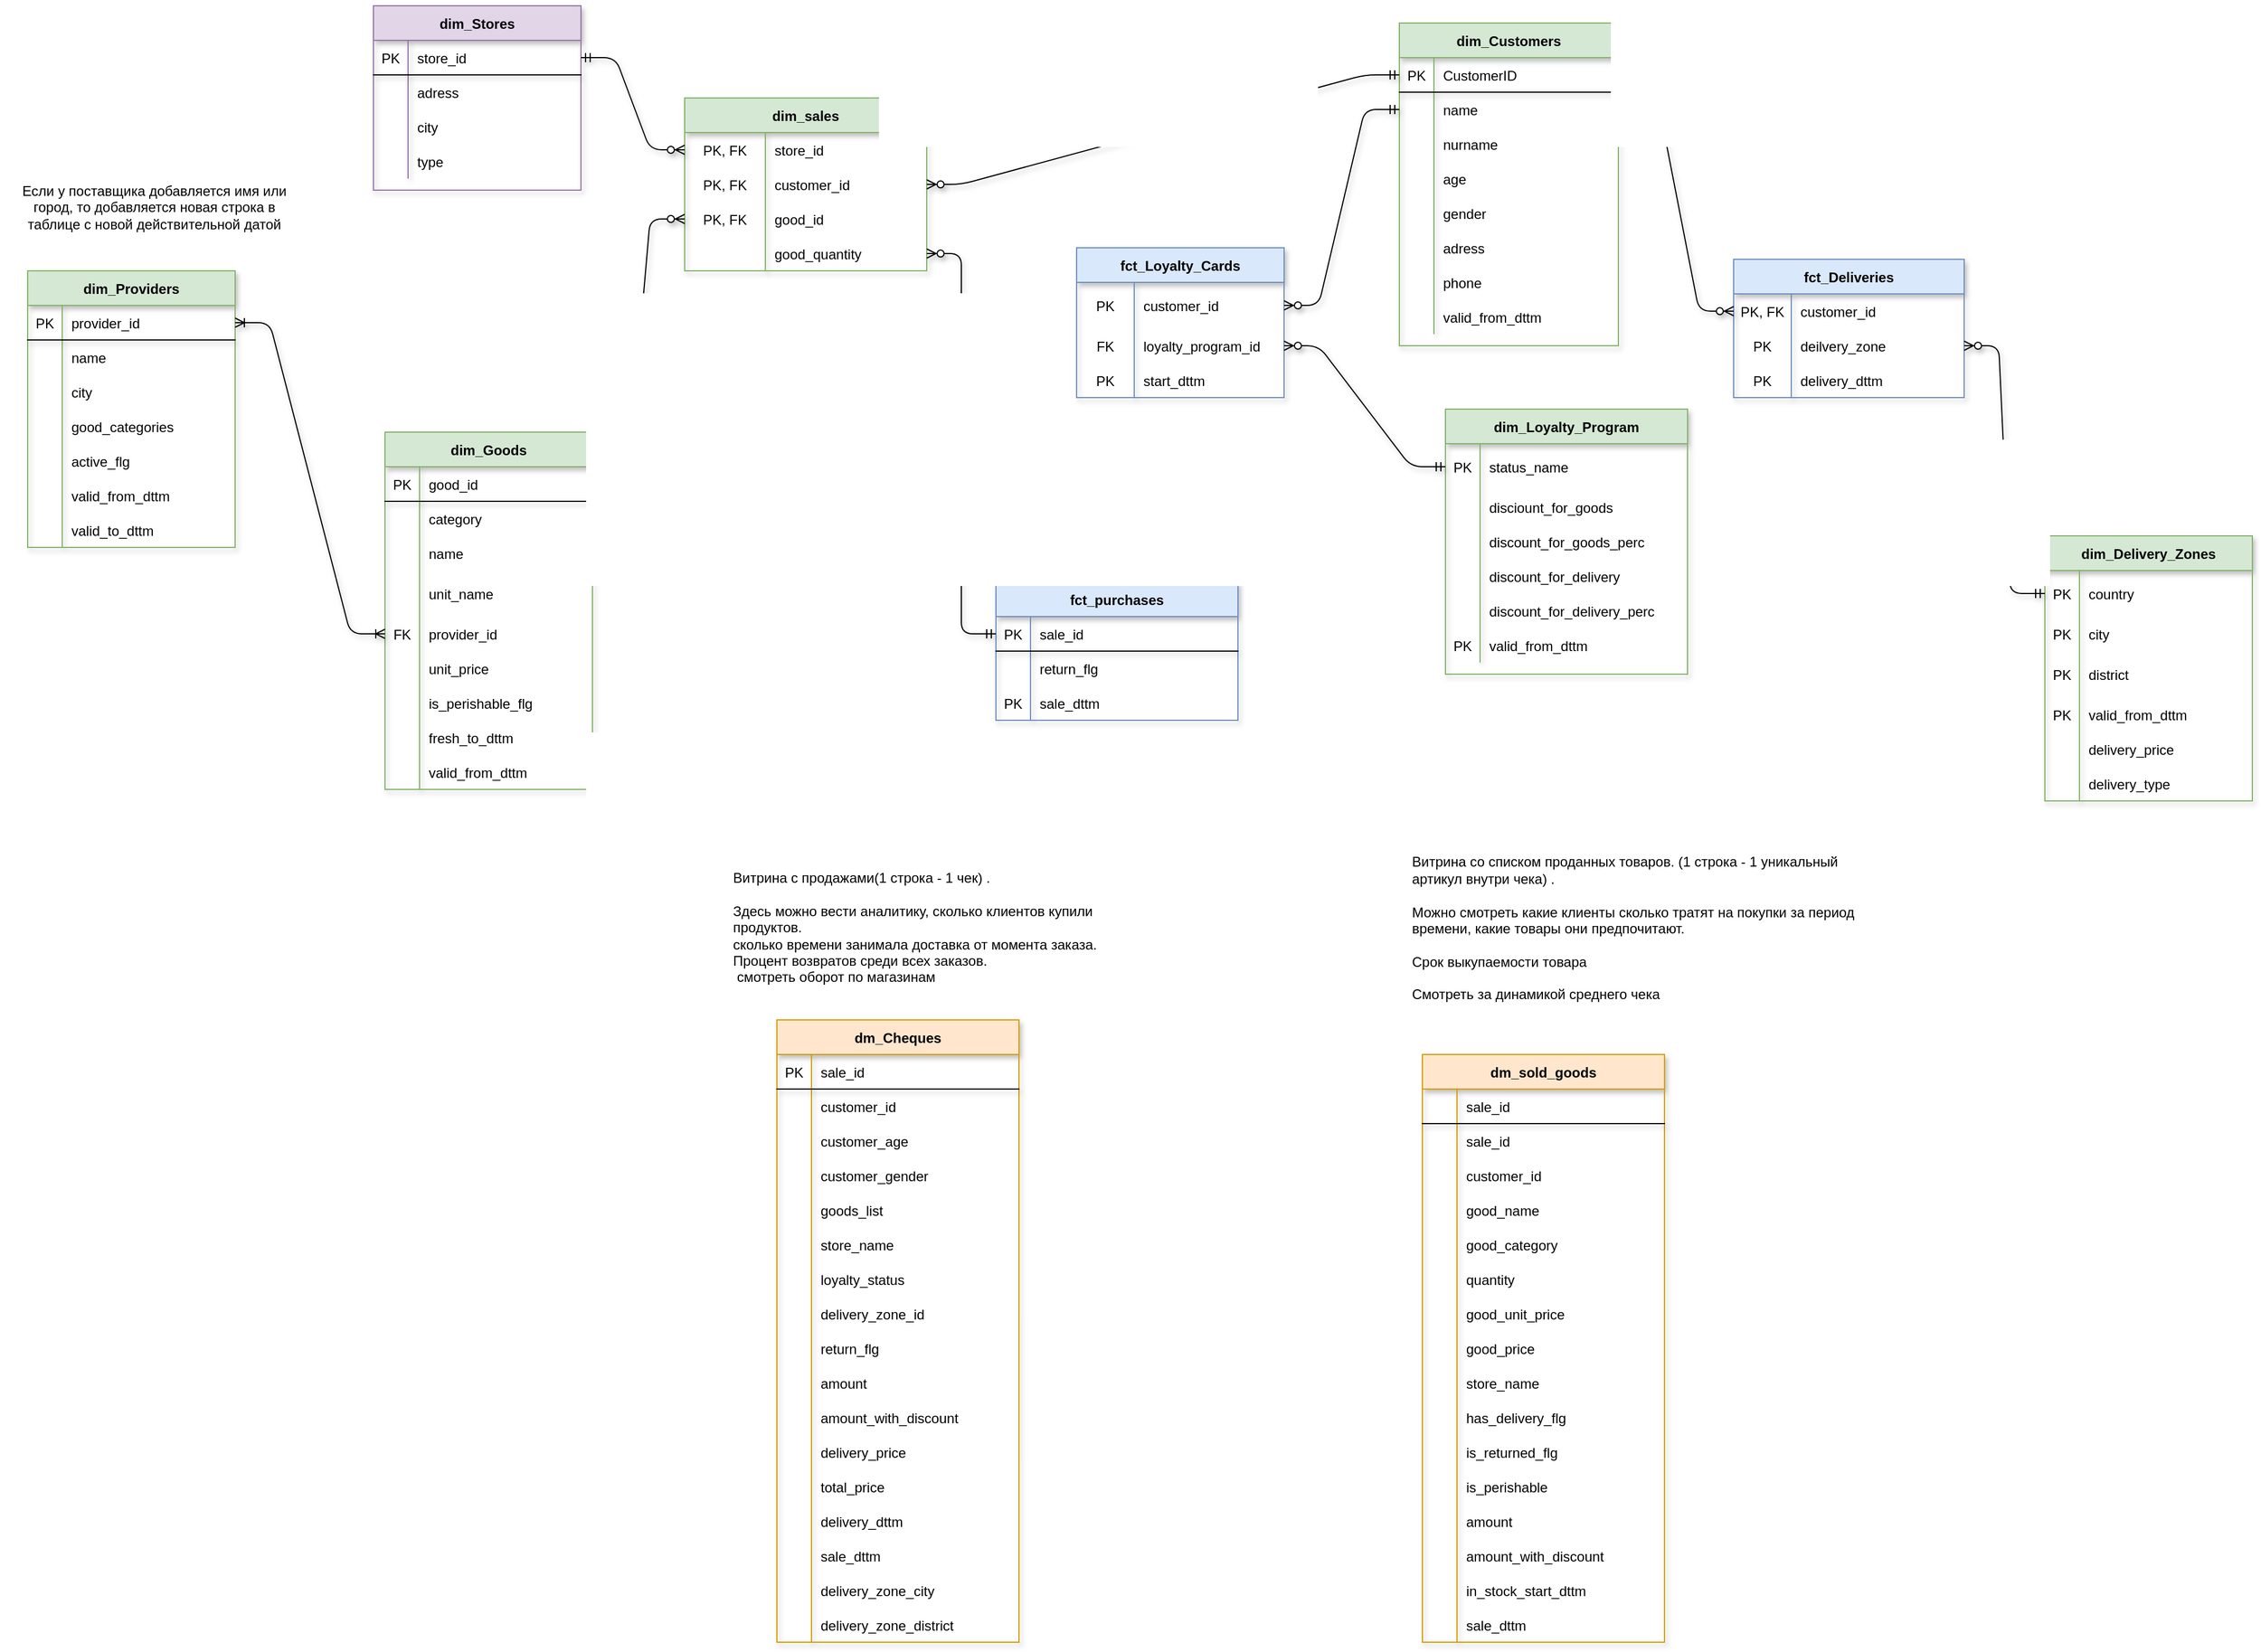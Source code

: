 <mxfile version="15.0.6" type="github">
  <diagram id="3vztMz24TurzWw2ImpLo" name="Page-1">
    <mxGraphModel dx="3010" dy="3206" grid="1" gridSize="10" guides="1" tooltips="1" connect="1" arrows="1" fold="1" page="1" pageScale="1" pageWidth="827" pageHeight="1169" math="0" shadow="0">
      <root>
        <mxCell id="0" />
        <mxCell id="1" parent="0" />
        <mxCell id="ls4i8sB4guF4dH7JO23H-471" value="dm_Cheques" style="shape=table;startSize=30;container=1;collapsible=1;childLayout=tableLayout;fixedRows=1;rowLines=0;fontStyle=1;align=center;resizeLast=1;fillColor=#ffe6cc;strokeColor=#d79b00;shadow=1;" parent="1" vertex="1">
          <mxGeometry x="-690" y="-1270" width="210" height="540" as="geometry" />
        </mxCell>
        <mxCell id="ls4i8sB4guF4dH7JO23H-472" value="" style="shape=partialRectangle;collapsible=0;dropTarget=0;pointerEvents=0;fillColor=none;top=0;left=0;bottom=1;right=0;points=[[0,0.5],[1,0.5]];portConstraint=eastwest;shadow=1;" parent="ls4i8sB4guF4dH7JO23H-471" vertex="1">
          <mxGeometry y="30" width="210" height="30" as="geometry" />
        </mxCell>
        <mxCell id="ls4i8sB4guF4dH7JO23H-473" value="PK" style="shape=partialRectangle;connectable=0;fillColor=none;top=0;left=0;bottom=0;right=0;fontStyle=0;overflow=hidden;shadow=1;" parent="ls4i8sB4guF4dH7JO23H-472" vertex="1">
          <mxGeometry width="30" height="30" as="geometry" />
        </mxCell>
        <mxCell id="ls4i8sB4guF4dH7JO23H-474" value="sale_id" style="shape=partialRectangle;connectable=0;fillColor=none;top=0;left=0;bottom=0;right=0;align=left;spacingLeft=6;fontStyle=0;overflow=hidden;shadow=1;" parent="ls4i8sB4guF4dH7JO23H-472" vertex="1">
          <mxGeometry x="30" width="180" height="30" as="geometry" />
        </mxCell>
        <mxCell id="ls4i8sB4guF4dH7JO23H-475" value="" style="shape=partialRectangle;collapsible=0;dropTarget=0;pointerEvents=0;fillColor=none;top=0;left=0;bottom=0;right=0;points=[[0,0.5],[1,0.5]];portConstraint=eastwest;shadow=1;" parent="ls4i8sB4guF4dH7JO23H-471" vertex="1">
          <mxGeometry y="60" width="210" height="30" as="geometry" />
        </mxCell>
        <mxCell id="ls4i8sB4guF4dH7JO23H-476" value="" style="shape=partialRectangle;connectable=0;fillColor=none;top=0;left=0;bottom=0;right=0;editable=1;overflow=hidden;shadow=1;" parent="ls4i8sB4guF4dH7JO23H-475" vertex="1">
          <mxGeometry width="30" height="30" as="geometry" />
        </mxCell>
        <mxCell id="ls4i8sB4guF4dH7JO23H-477" value="customer_id" style="shape=partialRectangle;connectable=0;fillColor=none;top=0;left=0;bottom=0;right=0;align=left;spacingLeft=6;overflow=hidden;shadow=1;" parent="ls4i8sB4guF4dH7JO23H-475" vertex="1">
          <mxGeometry x="30" width="180" height="30" as="geometry" />
        </mxCell>
        <mxCell id="ls4i8sB4guF4dH7JO23H-520" value="" style="shape=partialRectangle;collapsible=0;dropTarget=0;pointerEvents=0;fillColor=none;top=0;left=0;bottom=0;right=0;points=[[0,0.5],[1,0.5]];portConstraint=eastwest;shadow=1;" parent="ls4i8sB4guF4dH7JO23H-471" vertex="1">
          <mxGeometry y="90" width="210" height="30" as="geometry" />
        </mxCell>
        <mxCell id="ls4i8sB4guF4dH7JO23H-521" value="" style="shape=partialRectangle;connectable=0;fillColor=none;top=0;left=0;bottom=0;right=0;editable=1;overflow=hidden;" parent="ls4i8sB4guF4dH7JO23H-520" vertex="1">
          <mxGeometry width="30" height="30" as="geometry" />
        </mxCell>
        <mxCell id="ls4i8sB4guF4dH7JO23H-522" value="customer_age" style="shape=partialRectangle;connectable=0;fillColor=none;top=0;left=0;bottom=0;right=0;align=left;spacingLeft=6;overflow=hidden;" parent="ls4i8sB4guF4dH7JO23H-520" vertex="1">
          <mxGeometry x="30" width="180" height="30" as="geometry" />
        </mxCell>
        <mxCell id="ls4i8sB4guF4dH7JO23H-523" value="" style="shape=partialRectangle;collapsible=0;dropTarget=0;pointerEvents=0;fillColor=none;top=0;left=0;bottom=0;right=0;points=[[0,0.5],[1,0.5]];portConstraint=eastwest;shadow=1;" parent="ls4i8sB4guF4dH7JO23H-471" vertex="1">
          <mxGeometry y="120" width="210" height="30" as="geometry" />
        </mxCell>
        <mxCell id="ls4i8sB4guF4dH7JO23H-524" value="" style="shape=partialRectangle;connectable=0;fillColor=none;top=0;left=0;bottom=0;right=0;editable=1;overflow=hidden;" parent="ls4i8sB4guF4dH7JO23H-523" vertex="1">
          <mxGeometry width="30" height="30" as="geometry" />
        </mxCell>
        <mxCell id="ls4i8sB4guF4dH7JO23H-525" value="customer_gender" style="shape=partialRectangle;connectable=0;fillColor=none;top=0;left=0;bottom=0;right=0;align=left;spacingLeft=6;overflow=hidden;" parent="ls4i8sB4guF4dH7JO23H-523" vertex="1">
          <mxGeometry x="30" width="180" height="30" as="geometry" />
        </mxCell>
        <mxCell id="ls4i8sB4guF4dH7JO23H-529" value="" style="shape=partialRectangle;collapsible=0;dropTarget=0;pointerEvents=0;fillColor=none;top=0;left=0;bottom=0;right=0;points=[[0,0.5],[1,0.5]];portConstraint=eastwest;shadow=1;" parent="ls4i8sB4guF4dH7JO23H-471" vertex="1">
          <mxGeometry y="150" width="210" height="30" as="geometry" />
        </mxCell>
        <mxCell id="ls4i8sB4guF4dH7JO23H-530" value="" style="shape=partialRectangle;connectable=0;fillColor=none;top=0;left=0;bottom=0;right=0;editable=1;overflow=hidden;" parent="ls4i8sB4guF4dH7JO23H-529" vertex="1">
          <mxGeometry width="30" height="30" as="geometry" />
        </mxCell>
        <mxCell id="ls4i8sB4guF4dH7JO23H-531" value="goods_list" style="shape=partialRectangle;connectable=0;fillColor=none;top=0;left=0;bottom=0;right=0;align=left;spacingLeft=6;overflow=hidden;" parent="ls4i8sB4guF4dH7JO23H-529" vertex="1">
          <mxGeometry x="30" width="180" height="30" as="geometry" />
        </mxCell>
        <mxCell id="ls4i8sB4guF4dH7JO23H-487" value="" style="shape=partialRectangle;collapsible=0;dropTarget=0;pointerEvents=0;fillColor=none;top=0;left=0;bottom=0;right=0;points=[[0,0.5],[1,0.5]];portConstraint=eastwest;shadow=1;" parent="ls4i8sB4guF4dH7JO23H-471" vertex="1">
          <mxGeometry y="180" width="210" height="30" as="geometry" />
        </mxCell>
        <mxCell id="ls4i8sB4guF4dH7JO23H-488" value="" style="shape=partialRectangle;connectable=0;fillColor=none;top=0;left=0;bottom=0;right=0;fontStyle=0;overflow=hidden;shadow=1;" parent="ls4i8sB4guF4dH7JO23H-487" vertex="1">
          <mxGeometry width="30" height="30" as="geometry" />
        </mxCell>
        <mxCell id="ls4i8sB4guF4dH7JO23H-489" value="store_name" style="shape=partialRectangle;connectable=0;fillColor=none;top=0;left=0;bottom=0;right=0;align=left;spacingLeft=6;fontStyle=0;overflow=hidden;shadow=1;" parent="ls4i8sB4guF4dH7JO23H-487" vertex="1">
          <mxGeometry x="30" width="180" height="30" as="geometry" />
        </mxCell>
        <mxCell id="ls4i8sB4guF4dH7JO23H-800" value="" style="shape=partialRectangle;collapsible=0;dropTarget=0;pointerEvents=0;fillColor=none;top=0;left=0;bottom=0;right=0;points=[[0,0.5],[1,0.5]];portConstraint=eastwest;shadow=1;" parent="ls4i8sB4guF4dH7JO23H-471" vertex="1">
          <mxGeometry y="210" width="210" height="30" as="geometry" />
        </mxCell>
        <mxCell id="ls4i8sB4guF4dH7JO23H-801" value="" style="shape=partialRectangle;connectable=0;fillColor=none;top=0;left=0;bottom=0;right=0;editable=1;overflow=hidden;" parent="ls4i8sB4guF4dH7JO23H-800" vertex="1">
          <mxGeometry width="30" height="30" as="geometry" />
        </mxCell>
        <mxCell id="ls4i8sB4guF4dH7JO23H-802" value="loyalty_status" style="shape=partialRectangle;connectable=0;fillColor=none;top=0;left=0;bottom=0;right=0;align=left;spacingLeft=6;overflow=hidden;" parent="ls4i8sB4guF4dH7JO23H-800" vertex="1">
          <mxGeometry x="30" width="180" height="30" as="geometry" />
        </mxCell>
        <mxCell id="ls4i8sB4guF4dH7JO23H-496" value="" style="shape=partialRectangle;collapsible=0;dropTarget=0;pointerEvents=0;fillColor=none;top=0;left=0;bottom=0;right=0;points=[[0,0.5],[1,0.5]];portConstraint=eastwest;shadow=1;" parent="ls4i8sB4guF4dH7JO23H-471" vertex="1">
          <mxGeometry y="240" width="210" height="30" as="geometry" />
        </mxCell>
        <mxCell id="ls4i8sB4guF4dH7JO23H-497" value="" style="shape=partialRectangle;connectable=0;fillColor=none;top=0;left=0;bottom=0;right=0;editable=1;overflow=hidden;shadow=1;" parent="ls4i8sB4guF4dH7JO23H-496" vertex="1">
          <mxGeometry width="30" height="30" as="geometry" />
        </mxCell>
        <mxCell id="ls4i8sB4guF4dH7JO23H-498" value="delivery_zone_id" style="shape=partialRectangle;connectable=0;fillColor=none;top=0;left=0;bottom=0;right=0;align=left;spacingLeft=6;overflow=hidden;shadow=1;" parent="ls4i8sB4guF4dH7JO23H-496" vertex="1">
          <mxGeometry x="30" width="180" height="30" as="geometry" />
        </mxCell>
        <mxCell id="ls4i8sB4guF4dH7JO23H-499" value="" style="shape=partialRectangle;collapsible=0;dropTarget=0;pointerEvents=0;fillColor=none;top=0;left=0;bottom=0;right=0;points=[[0,0.5],[1,0.5]];portConstraint=eastwest;shadow=1;" parent="ls4i8sB4guF4dH7JO23H-471" vertex="1">
          <mxGeometry y="270" width="210" height="30" as="geometry" />
        </mxCell>
        <mxCell id="ls4i8sB4guF4dH7JO23H-500" value="" style="shape=partialRectangle;connectable=0;fillColor=none;top=0;left=0;bottom=0;right=0;editable=1;overflow=hidden;shadow=1;" parent="ls4i8sB4guF4dH7JO23H-499" vertex="1">
          <mxGeometry width="30" height="30" as="geometry" />
        </mxCell>
        <mxCell id="ls4i8sB4guF4dH7JO23H-501" value="return_flg" style="shape=partialRectangle;connectable=0;fillColor=none;top=0;left=0;bottom=0;right=0;align=left;spacingLeft=6;overflow=hidden;shadow=1;" parent="ls4i8sB4guF4dH7JO23H-499" vertex="1">
          <mxGeometry x="30" width="180" height="30" as="geometry" />
        </mxCell>
        <mxCell id="ls4i8sB4guF4dH7JO23H-505" value="" style="shape=partialRectangle;collapsible=0;dropTarget=0;pointerEvents=0;fillColor=none;top=0;left=0;bottom=0;right=0;points=[[0,0.5],[1,0.5]];portConstraint=eastwest;shadow=1;" parent="ls4i8sB4guF4dH7JO23H-471" vertex="1">
          <mxGeometry y="300" width="210" height="30" as="geometry" />
        </mxCell>
        <mxCell id="ls4i8sB4guF4dH7JO23H-506" value="" style="shape=partialRectangle;connectable=0;fillColor=none;top=0;left=0;bottom=0;right=0;editable=1;overflow=hidden;shadow=1;" parent="ls4i8sB4guF4dH7JO23H-505" vertex="1">
          <mxGeometry width="30" height="30" as="geometry" />
        </mxCell>
        <mxCell id="ls4i8sB4guF4dH7JO23H-507" value="amount" style="shape=partialRectangle;connectable=0;fillColor=none;top=0;left=0;bottom=0;right=0;align=left;spacingLeft=6;overflow=hidden;shadow=1;" parent="ls4i8sB4guF4dH7JO23H-505" vertex="1">
          <mxGeometry x="30" width="180" height="30" as="geometry" />
        </mxCell>
        <mxCell id="ls4i8sB4guF4dH7JO23H-508" value="" style="shape=partialRectangle;collapsible=0;dropTarget=0;pointerEvents=0;fillColor=none;top=0;left=0;bottom=0;right=0;points=[[0,0.5],[1,0.5]];portConstraint=eastwest;shadow=1;" parent="ls4i8sB4guF4dH7JO23H-471" vertex="1">
          <mxGeometry y="330" width="210" height="30" as="geometry" />
        </mxCell>
        <mxCell id="ls4i8sB4guF4dH7JO23H-509" value="" style="shape=partialRectangle;connectable=0;fillColor=none;top=0;left=0;bottom=0;right=0;editable=1;overflow=hidden;shadow=1;" parent="ls4i8sB4guF4dH7JO23H-508" vertex="1">
          <mxGeometry width="30" height="30" as="geometry" />
        </mxCell>
        <mxCell id="ls4i8sB4guF4dH7JO23H-510" value="amount_with_discount" style="shape=partialRectangle;connectable=0;fillColor=none;top=0;left=0;bottom=0;right=0;align=left;spacingLeft=6;overflow=hidden;shadow=1;" parent="ls4i8sB4guF4dH7JO23H-508" vertex="1">
          <mxGeometry x="30" width="180" height="30" as="geometry" />
        </mxCell>
        <mxCell id="ls4i8sB4guF4dH7JO23H-511" value="" style="shape=partialRectangle;collapsible=0;dropTarget=0;pointerEvents=0;fillColor=none;top=0;left=0;bottom=0;right=0;points=[[0,0.5],[1,0.5]];portConstraint=eastwest;shadow=1;" parent="ls4i8sB4guF4dH7JO23H-471" vertex="1">
          <mxGeometry y="360" width="210" height="30" as="geometry" />
        </mxCell>
        <mxCell id="ls4i8sB4guF4dH7JO23H-512" value="" style="shape=partialRectangle;connectable=0;fillColor=none;top=0;left=0;bottom=0;right=0;editable=1;overflow=hidden;shadow=1;" parent="ls4i8sB4guF4dH7JO23H-511" vertex="1">
          <mxGeometry width="30" height="30" as="geometry" />
        </mxCell>
        <mxCell id="ls4i8sB4guF4dH7JO23H-513" value="delivery_price" style="shape=partialRectangle;connectable=0;fillColor=none;top=0;left=0;bottom=0;right=0;align=left;spacingLeft=6;overflow=hidden;shadow=1;" parent="ls4i8sB4guF4dH7JO23H-511" vertex="1">
          <mxGeometry x="30" width="180" height="30" as="geometry" />
        </mxCell>
        <mxCell id="ls4i8sB4guF4dH7JO23H-502" value="" style="shape=partialRectangle;collapsible=0;dropTarget=0;pointerEvents=0;fillColor=none;top=0;left=0;bottom=0;right=0;points=[[0,0.5],[1,0.5]];portConstraint=eastwest;shadow=1;" parent="ls4i8sB4guF4dH7JO23H-471" vertex="1">
          <mxGeometry y="390" width="210" height="30" as="geometry" />
        </mxCell>
        <mxCell id="ls4i8sB4guF4dH7JO23H-503" value="" style="shape=partialRectangle;connectable=0;fillColor=none;top=0;left=0;bottom=0;right=0;editable=1;overflow=hidden;shadow=1;" parent="ls4i8sB4guF4dH7JO23H-502" vertex="1">
          <mxGeometry width="30" height="30" as="geometry" />
        </mxCell>
        <mxCell id="ls4i8sB4guF4dH7JO23H-504" value="total_price" style="shape=partialRectangle;connectable=0;fillColor=none;top=0;left=0;bottom=0;right=0;align=left;spacingLeft=6;overflow=hidden;shadow=1;" parent="ls4i8sB4guF4dH7JO23H-502" vertex="1">
          <mxGeometry x="30" width="180" height="30" as="geometry" />
        </mxCell>
        <mxCell id="ls4i8sB4guF4dH7JO23H-493" value="" style="shape=partialRectangle;collapsible=0;dropTarget=0;pointerEvents=0;fillColor=none;top=0;left=0;bottom=0;right=0;points=[[0,0.5],[1,0.5]];portConstraint=eastwest;shadow=1;" parent="ls4i8sB4guF4dH7JO23H-471" vertex="1">
          <mxGeometry y="420" width="210" height="30" as="geometry" />
        </mxCell>
        <mxCell id="ls4i8sB4guF4dH7JO23H-494" value="" style="shape=partialRectangle;connectable=0;fillColor=none;top=0;left=0;bottom=0;right=0;editable=1;overflow=hidden;shadow=1;" parent="ls4i8sB4guF4dH7JO23H-493" vertex="1">
          <mxGeometry width="30" height="30" as="geometry" />
        </mxCell>
        <mxCell id="ls4i8sB4guF4dH7JO23H-495" value="delivery_dttm" style="shape=partialRectangle;connectable=0;fillColor=none;top=0;left=0;bottom=0;right=0;align=left;spacingLeft=6;overflow=hidden;shadow=1;" parent="ls4i8sB4guF4dH7JO23H-493" vertex="1">
          <mxGeometry x="30" width="180" height="30" as="geometry" />
        </mxCell>
        <mxCell id="ls4i8sB4guF4dH7JO23H-514" value="" style="shape=partialRectangle;collapsible=0;dropTarget=0;pointerEvents=0;fillColor=none;top=0;left=0;bottom=0;right=0;points=[[0,0.5],[1,0.5]];portConstraint=eastwest;shadow=1;" parent="ls4i8sB4guF4dH7JO23H-471" vertex="1">
          <mxGeometry y="450" width="210" height="30" as="geometry" />
        </mxCell>
        <mxCell id="ls4i8sB4guF4dH7JO23H-515" value="" style="shape=partialRectangle;connectable=0;fillColor=none;top=0;left=0;bottom=0;right=0;fontStyle=0;overflow=hidden;" parent="ls4i8sB4guF4dH7JO23H-514" vertex="1">
          <mxGeometry width="30" height="30" as="geometry" />
        </mxCell>
        <mxCell id="ls4i8sB4guF4dH7JO23H-516" value="sale_dttm" style="shape=partialRectangle;connectable=0;fillColor=none;top=0;left=0;bottom=0;right=0;align=left;spacingLeft=6;fontStyle=0;overflow=hidden;" parent="ls4i8sB4guF4dH7JO23H-514" vertex="1">
          <mxGeometry x="30" width="180" height="30" as="geometry" />
        </mxCell>
        <mxCell id="ls4i8sB4guF4dH7JO23H-588" value="" style="shape=partialRectangle;collapsible=0;dropTarget=0;pointerEvents=0;fillColor=none;top=0;left=0;bottom=0;right=0;points=[[0,0.5],[1,0.5]];portConstraint=eastwest;shadow=1;" parent="ls4i8sB4guF4dH7JO23H-471" vertex="1">
          <mxGeometry y="480" width="210" height="30" as="geometry" />
        </mxCell>
        <mxCell id="ls4i8sB4guF4dH7JO23H-589" value="" style="shape=partialRectangle;connectable=0;fillColor=none;top=0;left=0;bottom=0;right=0;editable=1;overflow=hidden;" parent="ls4i8sB4guF4dH7JO23H-588" vertex="1">
          <mxGeometry width="30" height="30" as="geometry" />
        </mxCell>
        <mxCell id="ls4i8sB4guF4dH7JO23H-590" value="delivery_zone_city" style="shape=partialRectangle;connectable=0;fillColor=none;top=0;left=0;bottom=0;right=0;align=left;spacingLeft=6;overflow=hidden;" parent="ls4i8sB4guF4dH7JO23H-588" vertex="1">
          <mxGeometry x="30" width="180" height="30" as="geometry" />
        </mxCell>
        <mxCell id="ls4i8sB4guF4dH7JO23H-591" value="" style="shape=partialRectangle;collapsible=0;dropTarget=0;pointerEvents=0;fillColor=none;top=0;left=0;bottom=0;right=0;points=[[0,0.5],[1,0.5]];portConstraint=eastwest;shadow=1;" parent="ls4i8sB4guF4dH7JO23H-471" vertex="1">
          <mxGeometry y="510" width="210" height="30" as="geometry" />
        </mxCell>
        <mxCell id="ls4i8sB4guF4dH7JO23H-592" value="" style="shape=partialRectangle;connectable=0;fillColor=none;top=0;left=0;bottom=0;right=0;editable=1;overflow=hidden;" parent="ls4i8sB4guF4dH7JO23H-591" vertex="1">
          <mxGeometry width="30" height="30" as="geometry" />
        </mxCell>
        <mxCell id="ls4i8sB4guF4dH7JO23H-593" value="delivery_zone_district" style="shape=partialRectangle;connectable=0;fillColor=none;top=0;left=0;bottom=0;right=0;align=left;spacingLeft=6;overflow=hidden;" parent="ls4i8sB4guF4dH7JO23H-591" vertex="1">
          <mxGeometry x="30" width="180" height="30" as="geometry" />
        </mxCell>
        <mxCell id="ls4i8sB4guF4dH7JO23H-535" value="dm_sold_goods" style="shape=table;startSize=30;container=1;collapsible=1;childLayout=tableLayout;fixedRows=1;rowLines=0;fontStyle=1;align=center;resizeLast=1;fillColor=#ffe6cc;strokeColor=#d79b00;shadow=1;" parent="1" vertex="1">
          <mxGeometry x="-130" y="-1240" width="210" height="510" as="geometry" />
        </mxCell>
        <mxCell id="ls4i8sB4guF4dH7JO23H-536" value="" style="shape=partialRectangle;collapsible=0;dropTarget=0;pointerEvents=0;fillColor=none;top=0;left=0;bottom=1;right=0;points=[[0,0.5],[1,0.5]];portConstraint=eastwest;shadow=1;" parent="ls4i8sB4guF4dH7JO23H-535" vertex="1">
          <mxGeometry y="30" width="210" height="30" as="geometry" />
        </mxCell>
        <mxCell id="ls4i8sB4guF4dH7JO23H-537" value="" style="shape=partialRectangle;connectable=0;fillColor=none;top=0;left=0;bottom=0;right=0;fontStyle=0;overflow=hidden;shadow=1;" parent="ls4i8sB4guF4dH7JO23H-536" vertex="1">
          <mxGeometry width="30" height="30" as="geometry" />
        </mxCell>
        <mxCell id="ls4i8sB4guF4dH7JO23H-538" value="sale_id" style="shape=partialRectangle;connectable=0;fillColor=none;top=0;left=0;bottom=0;right=0;align=left;spacingLeft=6;fontStyle=0;overflow=hidden;shadow=1;" parent="ls4i8sB4guF4dH7JO23H-536" vertex="1">
          <mxGeometry x="30" width="180" height="30" as="geometry" />
        </mxCell>
        <mxCell id="ls4i8sB4guF4dH7JO23H-598" value="" style="shape=partialRectangle;collapsible=0;dropTarget=0;pointerEvents=0;fillColor=none;top=0;left=0;bottom=0;right=0;points=[[0,0.5],[1,0.5]];portConstraint=eastwest;shadow=1;" parent="ls4i8sB4guF4dH7JO23H-535" vertex="1">
          <mxGeometry y="60" width="210" height="30" as="geometry" />
        </mxCell>
        <mxCell id="ls4i8sB4guF4dH7JO23H-599" value="" style="shape=partialRectangle;connectable=0;fillColor=none;top=0;left=0;bottom=0;right=0;editable=1;overflow=hidden;" parent="ls4i8sB4guF4dH7JO23H-598" vertex="1">
          <mxGeometry width="30" height="30" as="geometry" />
        </mxCell>
        <mxCell id="ls4i8sB4guF4dH7JO23H-600" value="sale_id" style="shape=partialRectangle;connectable=0;fillColor=none;top=0;left=0;bottom=0;right=0;align=left;spacingLeft=6;overflow=hidden;" parent="ls4i8sB4guF4dH7JO23H-598" vertex="1">
          <mxGeometry x="30" width="180" height="30" as="geometry" />
        </mxCell>
        <mxCell id="ls4i8sB4guF4dH7JO23H-539" value="" style="shape=partialRectangle;collapsible=0;dropTarget=0;pointerEvents=0;fillColor=none;top=0;left=0;bottom=0;right=0;points=[[0,0.5],[1,0.5]];portConstraint=eastwest;shadow=1;" parent="ls4i8sB4guF4dH7JO23H-535" vertex="1">
          <mxGeometry y="90" width="210" height="30" as="geometry" />
        </mxCell>
        <mxCell id="ls4i8sB4guF4dH7JO23H-540" value="" style="shape=partialRectangle;connectable=0;fillColor=none;top=0;left=0;bottom=0;right=0;editable=1;overflow=hidden;shadow=1;" parent="ls4i8sB4guF4dH7JO23H-539" vertex="1">
          <mxGeometry width="30" height="30" as="geometry" />
        </mxCell>
        <mxCell id="ls4i8sB4guF4dH7JO23H-541" value="customer_id" style="shape=partialRectangle;connectable=0;fillColor=none;top=0;left=0;bottom=0;right=0;align=left;spacingLeft=6;overflow=hidden;shadow=1;" parent="ls4i8sB4guF4dH7JO23H-539" vertex="1">
          <mxGeometry x="30" width="180" height="30" as="geometry" />
        </mxCell>
        <mxCell id="ls4i8sB4guF4dH7JO23H-542" value="" style="shape=partialRectangle;collapsible=0;dropTarget=0;pointerEvents=0;fillColor=none;top=0;left=0;bottom=0;right=0;points=[[0,0.5],[1,0.5]];portConstraint=eastwest;shadow=1;" parent="ls4i8sB4guF4dH7JO23H-535" vertex="1">
          <mxGeometry y="120" width="210" height="30" as="geometry" />
        </mxCell>
        <mxCell id="ls4i8sB4guF4dH7JO23H-543" value="" style="shape=partialRectangle;connectable=0;fillColor=none;top=0;left=0;bottom=0;right=0;editable=1;overflow=hidden;" parent="ls4i8sB4guF4dH7JO23H-542" vertex="1">
          <mxGeometry width="30" height="30" as="geometry" />
        </mxCell>
        <mxCell id="ls4i8sB4guF4dH7JO23H-544" value="good_name" style="shape=partialRectangle;connectable=0;fillColor=none;top=0;left=0;bottom=0;right=0;align=left;spacingLeft=6;overflow=hidden;" parent="ls4i8sB4guF4dH7JO23H-542" vertex="1">
          <mxGeometry x="30" width="180" height="30" as="geometry" />
        </mxCell>
        <mxCell id="ls4i8sB4guF4dH7JO23H-548" value="" style="shape=partialRectangle;collapsible=0;dropTarget=0;pointerEvents=0;fillColor=none;top=0;left=0;bottom=0;right=0;points=[[0,0.5],[1,0.5]];portConstraint=eastwest;shadow=1;" parent="ls4i8sB4guF4dH7JO23H-535" vertex="1">
          <mxGeometry y="150" width="210" height="30" as="geometry" />
        </mxCell>
        <mxCell id="ls4i8sB4guF4dH7JO23H-549" value="" style="shape=partialRectangle;connectable=0;fillColor=none;top=0;left=0;bottom=0;right=0;editable=1;overflow=hidden;" parent="ls4i8sB4guF4dH7JO23H-548" vertex="1">
          <mxGeometry width="30" height="30" as="geometry" />
        </mxCell>
        <mxCell id="ls4i8sB4guF4dH7JO23H-550" value="good_category" style="shape=partialRectangle;connectable=0;fillColor=none;top=0;left=0;bottom=0;right=0;align=left;spacingLeft=6;overflow=hidden;" parent="ls4i8sB4guF4dH7JO23H-548" vertex="1">
          <mxGeometry x="30" width="180" height="30" as="geometry" />
        </mxCell>
        <mxCell id="ls4i8sB4guF4dH7JO23H-545" value="" style="shape=partialRectangle;collapsible=0;dropTarget=0;pointerEvents=0;fillColor=none;top=0;left=0;bottom=0;right=0;points=[[0,0.5],[1,0.5]];portConstraint=eastwest;shadow=1;" parent="ls4i8sB4guF4dH7JO23H-535" vertex="1">
          <mxGeometry y="180" width="210" height="30" as="geometry" />
        </mxCell>
        <mxCell id="ls4i8sB4guF4dH7JO23H-546" value="" style="shape=partialRectangle;connectable=0;fillColor=none;top=0;left=0;bottom=0;right=0;editable=1;overflow=hidden;" parent="ls4i8sB4guF4dH7JO23H-545" vertex="1">
          <mxGeometry width="30" height="30" as="geometry" />
        </mxCell>
        <mxCell id="ls4i8sB4guF4dH7JO23H-547" value="quantity" style="shape=partialRectangle;connectable=0;fillColor=none;top=0;left=0;bottom=0;right=0;align=left;spacingLeft=6;overflow=hidden;" parent="ls4i8sB4guF4dH7JO23H-545" vertex="1">
          <mxGeometry x="30" width="180" height="30" as="geometry" />
        </mxCell>
        <mxCell id="ls4i8sB4guF4dH7JO23H-557" value="" style="shape=partialRectangle;collapsible=0;dropTarget=0;pointerEvents=0;fillColor=none;top=0;left=0;bottom=0;right=0;points=[[0,0.5],[1,0.5]];portConstraint=eastwest;shadow=1;" parent="ls4i8sB4guF4dH7JO23H-535" vertex="1">
          <mxGeometry y="210" width="210" height="30" as="geometry" />
        </mxCell>
        <mxCell id="ls4i8sB4guF4dH7JO23H-558" value="" style="shape=partialRectangle;connectable=0;fillColor=none;top=0;left=0;bottom=0;right=0;fontStyle=0;overflow=hidden;shadow=1;" parent="ls4i8sB4guF4dH7JO23H-557" vertex="1">
          <mxGeometry width="30" height="30" as="geometry" />
        </mxCell>
        <mxCell id="ls4i8sB4guF4dH7JO23H-559" value="good_unit_price" style="shape=partialRectangle;connectable=0;fillColor=none;top=0;left=0;bottom=0;right=0;align=left;spacingLeft=6;fontStyle=0;overflow=hidden;shadow=1;" parent="ls4i8sB4guF4dH7JO23H-557" vertex="1">
          <mxGeometry x="30" width="180" height="30" as="geometry" />
        </mxCell>
        <mxCell id="ls4i8sB4guF4dH7JO23H-604" value="" style="shape=partialRectangle;collapsible=0;dropTarget=0;pointerEvents=0;fillColor=none;top=0;left=0;bottom=0;right=0;points=[[0,0.5],[1,0.5]];portConstraint=eastwest;shadow=1;" parent="ls4i8sB4guF4dH7JO23H-535" vertex="1">
          <mxGeometry y="240" width="210" height="30" as="geometry" />
        </mxCell>
        <mxCell id="ls4i8sB4guF4dH7JO23H-605" value="" style="shape=partialRectangle;connectable=0;fillColor=none;top=0;left=0;bottom=0;right=0;editable=1;overflow=hidden;" parent="ls4i8sB4guF4dH7JO23H-604" vertex="1">
          <mxGeometry width="30" height="30" as="geometry" />
        </mxCell>
        <mxCell id="ls4i8sB4guF4dH7JO23H-606" value="good_price" style="shape=partialRectangle;connectable=0;fillColor=none;top=0;left=0;bottom=0;right=0;align=left;spacingLeft=6;overflow=hidden;" parent="ls4i8sB4guF4dH7JO23H-604" vertex="1">
          <mxGeometry x="30" width="180" height="30" as="geometry" />
        </mxCell>
        <mxCell id="ls4i8sB4guF4dH7JO23H-554" value="" style="shape=partialRectangle;collapsible=0;dropTarget=0;pointerEvents=0;fillColor=none;top=0;left=0;bottom=0;right=0;points=[[0,0.5],[1,0.5]];portConstraint=eastwest;shadow=1;" parent="ls4i8sB4guF4dH7JO23H-535" vertex="1">
          <mxGeometry y="270" width="210" height="30" as="geometry" />
        </mxCell>
        <mxCell id="ls4i8sB4guF4dH7JO23H-555" value="" style="shape=partialRectangle;connectable=0;fillColor=none;top=0;left=0;bottom=0;right=0;fontStyle=0;overflow=hidden;shadow=1;" parent="ls4i8sB4guF4dH7JO23H-554" vertex="1">
          <mxGeometry width="30" height="30" as="geometry" />
        </mxCell>
        <mxCell id="ls4i8sB4guF4dH7JO23H-556" value="store_name" style="shape=partialRectangle;connectable=0;fillColor=none;top=0;left=0;bottom=0;right=0;align=left;spacingLeft=6;fontStyle=0;overflow=hidden;shadow=1;" parent="ls4i8sB4guF4dH7JO23H-554" vertex="1">
          <mxGeometry x="30" width="180" height="30" as="geometry" />
        </mxCell>
        <mxCell id="ls4i8sB4guF4dH7JO23H-595" value="" style="shape=partialRectangle;collapsible=0;dropTarget=0;pointerEvents=0;fillColor=none;top=0;left=0;bottom=0;right=0;points=[[0,0.5],[1,0.5]];portConstraint=eastwest;" parent="ls4i8sB4guF4dH7JO23H-535" vertex="1">
          <mxGeometry y="300" width="210" height="30" as="geometry" />
        </mxCell>
        <mxCell id="ls4i8sB4guF4dH7JO23H-596" value="" style="shape=partialRectangle;connectable=0;fillColor=none;top=0;left=0;bottom=0;right=0;editable=1;overflow=hidden;" parent="ls4i8sB4guF4dH7JO23H-595" vertex="1">
          <mxGeometry width="30" height="30" as="geometry" />
        </mxCell>
        <mxCell id="ls4i8sB4guF4dH7JO23H-597" value="has_delivery_flg" style="shape=partialRectangle;connectable=0;fillColor=none;top=0;left=0;bottom=0;right=0;align=left;spacingLeft=6;overflow=hidden;" parent="ls4i8sB4guF4dH7JO23H-595" vertex="1">
          <mxGeometry x="30" width="180" height="30" as="geometry" />
        </mxCell>
        <mxCell id="ls4i8sB4guF4dH7JO23H-601" value="" style="shape=partialRectangle;collapsible=0;dropTarget=0;pointerEvents=0;fillColor=none;top=0;left=0;bottom=0;right=0;points=[[0,0.5],[1,0.5]];portConstraint=eastwest;shadow=1;" parent="ls4i8sB4guF4dH7JO23H-535" vertex="1">
          <mxGeometry y="330" width="210" height="30" as="geometry" />
        </mxCell>
        <mxCell id="ls4i8sB4guF4dH7JO23H-602" value="" style="shape=partialRectangle;connectable=0;fillColor=none;top=0;left=0;bottom=0;right=0;editable=1;overflow=hidden;" parent="ls4i8sB4guF4dH7JO23H-601" vertex="1">
          <mxGeometry width="30" height="30" as="geometry" />
        </mxCell>
        <mxCell id="ls4i8sB4guF4dH7JO23H-603" value="is_returned_flg" style="shape=partialRectangle;connectable=0;fillColor=none;top=0;left=0;bottom=0;right=0;align=left;spacingLeft=6;overflow=hidden;" parent="ls4i8sB4guF4dH7JO23H-601" vertex="1">
          <mxGeometry x="30" width="180" height="30" as="geometry" />
        </mxCell>
        <mxCell id="ls4i8sB4guF4dH7JO23H-560" value="" style="shape=partialRectangle;collapsible=0;dropTarget=0;pointerEvents=0;fillColor=none;top=0;left=0;bottom=0;right=0;points=[[0,0.5],[1,0.5]];portConstraint=eastwest;shadow=1;" parent="ls4i8sB4guF4dH7JO23H-535" vertex="1">
          <mxGeometry y="360" width="210" height="30" as="geometry" />
        </mxCell>
        <mxCell id="ls4i8sB4guF4dH7JO23H-561" value="" style="shape=partialRectangle;connectable=0;fillColor=none;top=0;left=0;bottom=0;right=0;editable=1;overflow=hidden;shadow=1;" parent="ls4i8sB4guF4dH7JO23H-560" vertex="1">
          <mxGeometry width="30" height="30" as="geometry" />
        </mxCell>
        <mxCell id="ls4i8sB4guF4dH7JO23H-562" value="is_perishable " style="shape=partialRectangle;connectable=0;fillColor=none;top=0;left=0;bottom=0;right=0;align=left;spacingLeft=6;overflow=hidden;shadow=1;" parent="ls4i8sB4guF4dH7JO23H-560" vertex="1">
          <mxGeometry x="30" width="180" height="30" as="geometry" />
        </mxCell>
        <mxCell id="ls4i8sB4guF4dH7JO23H-569" value="" style="shape=partialRectangle;collapsible=0;dropTarget=0;pointerEvents=0;fillColor=none;top=0;left=0;bottom=0;right=0;points=[[0,0.5],[1,0.5]];portConstraint=eastwest;shadow=1;" parent="ls4i8sB4guF4dH7JO23H-535" vertex="1">
          <mxGeometry y="390" width="210" height="30" as="geometry" />
        </mxCell>
        <mxCell id="ls4i8sB4guF4dH7JO23H-570" value="" style="shape=partialRectangle;connectable=0;fillColor=none;top=0;left=0;bottom=0;right=0;editable=1;overflow=hidden;shadow=1;" parent="ls4i8sB4guF4dH7JO23H-569" vertex="1">
          <mxGeometry width="30" height="30" as="geometry" />
        </mxCell>
        <mxCell id="ls4i8sB4guF4dH7JO23H-571" value="amount" style="shape=partialRectangle;connectable=0;fillColor=none;top=0;left=0;bottom=0;right=0;align=left;spacingLeft=6;overflow=hidden;shadow=1;" parent="ls4i8sB4guF4dH7JO23H-569" vertex="1">
          <mxGeometry x="30" width="180" height="30" as="geometry" />
        </mxCell>
        <mxCell id="ls4i8sB4guF4dH7JO23H-572" value="" style="shape=partialRectangle;collapsible=0;dropTarget=0;pointerEvents=0;fillColor=none;top=0;left=0;bottom=0;right=0;points=[[0,0.5],[1,0.5]];portConstraint=eastwest;shadow=1;" parent="ls4i8sB4guF4dH7JO23H-535" vertex="1">
          <mxGeometry y="420" width="210" height="30" as="geometry" />
        </mxCell>
        <mxCell id="ls4i8sB4guF4dH7JO23H-573" value="" style="shape=partialRectangle;connectable=0;fillColor=none;top=0;left=0;bottom=0;right=0;editable=1;overflow=hidden;shadow=1;" parent="ls4i8sB4guF4dH7JO23H-572" vertex="1">
          <mxGeometry width="30" height="30" as="geometry" />
        </mxCell>
        <mxCell id="ls4i8sB4guF4dH7JO23H-574" value="amount_with_discount" style="shape=partialRectangle;connectable=0;fillColor=none;top=0;left=0;bottom=0;right=0;align=left;spacingLeft=6;overflow=hidden;shadow=1;" parent="ls4i8sB4guF4dH7JO23H-572" vertex="1">
          <mxGeometry x="30" width="180" height="30" as="geometry" />
        </mxCell>
        <mxCell id="ls4i8sB4guF4dH7JO23H-613" value="" style="shape=partialRectangle;collapsible=0;dropTarget=0;pointerEvents=0;fillColor=none;top=0;left=0;bottom=0;right=0;points=[[0,0.5],[1,0.5]];portConstraint=eastwest;shadow=1;" parent="ls4i8sB4guF4dH7JO23H-535" vertex="1">
          <mxGeometry y="450" width="210" height="30" as="geometry" />
        </mxCell>
        <mxCell id="ls4i8sB4guF4dH7JO23H-614" value="" style="shape=partialRectangle;connectable=0;fillColor=none;top=0;left=0;bottom=0;right=0;editable=1;overflow=hidden;" parent="ls4i8sB4guF4dH7JO23H-613" vertex="1">
          <mxGeometry width="30" height="30" as="geometry" />
        </mxCell>
        <mxCell id="ls4i8sB4guF4dH7JO23H-615" value="in_stock_start_dttm" style="shape=partialRectangle;connectable=0;fillColor=none;top=0;left=0;bottom=0;right=0;align=left;spacingLeft=6;overflow=hidden;" parent="ls4i8sB4guF4dH7JO23H-613" vertex="1">
          <mxGeometry x="30" width="180" height="30" as="geometry" />
        </mxCell>
        <mxCell id="ls4i8sB4guF4dH7JO23H-575" value="" style="shape=partialRectangle;collapsible=0;dropTarget=0;pointerEvents=0;fillColor=none;top=0;left=0;bottom=0;right=0;points=[[0,0.5],[1,0.5]];portConstraint=eastwest;shadow=1;" parent="ls4i8sB4guF4dH7JO23H-535" vertex="1">
          <mxGeometry y="480" width="210" height="30" as="geometry" />
        </mxCell>
        <mxCell id="ls4i8sB4guF4dH7JO23H-576" value="" style="shape=partialRectangle;connectable=0;fillColor=none;top=0;left=0;bottom=0;right=0;editable=1;overflow=hidden;shadow=1;" parent="ls4i8sB4guF4dH7JO23H-575" vertex="1">
          <mxGeometry width="30" height="30" as="geometry" />
        </mxCell>
        <mxCell id="ls4i8sB4guF4dH7JO23H-577" value="sale_dttm" style="shape=partialRectangle;connectable=0;fillColor=none;top=0;left=0;bottom=0;right=0;align=left;spacingLeft=6;overflow=hidden;shadow=1;" parent="ls4i8sB4guF4dH7JO23H-575" vertex="1">
          <mxGeometry x="30" width="180" height="30" as="geometry" />
        </mxCell>
        <mxCell id="ls4i8sB4guF4dH7JO23H-607" value="Витрина с продажами(1 строка - 1 чек) . &lt;br&gt;&lt;br&gt;Здесь можно вести аналитику, сколько клиентов купили продуктов.&lt;br&gt;сколько времени занимала доставка от момента заказа.&lt;br&gt;Процент возвратов среди всех заказов.&amp;nbsp;&lt;br&gt;&amp;nbsp;смотреть оборот по магазинам" style="text;html=1;strokeColor=none;fillColor=none;align=left;verticalAlign=middle;whiteSpace=wrap;rounded=0;shadow=1;" parent="1" vertex="1">
          <mxGeometry x="-730" y="-1410" width="370" height="120" as="geometry" />
        </mxCell>
        <mxCell id="ls4i8sB4guF4dH7JO23H-608" value="&lt;div style=&quot;text-align: left&quot;&gt;&lt;span&gt;Витрина со списком проданных товаров. (1 строка - 1 уникальный&amp;nbsp; артикул внутри чека) .&lt;/span&gt;&lt;/div&gt;&lt;div style=&quot;text-align: left&quot;&gt;&lt;br&gt;&lt;/div&gt;&lt;div style=&quot;text-align: left&quot;&gt;&lt;span&gt;Можно смотреть какие клиенты сколько тратят на покупки за период времени, какие товары они предпочитают.&lt;/span&gt;&lt;/div&gt;&lt;br&gt;&lt;div style=&quot;text-align: left&quot;&gt;&lt;span&gt;Срок выкупаемости товара&amp;nbsp;&lt;/span&gt;&lt;/div&gt;&lt;div style=&quot;text-align: left&quot;&gt;&lt;span&gt;&lt;br&gt;&lt;/span&gt;&lt;/div&gt;&lt;div style=&quot;text-align: left&quot;&gt;Смотреть за динамикой среднего чека&lt;/div&gt;&lt;div style=&quot;text-align: left&quot;&gt;&lt;span&gt;&lt;br&gt;&lt;/span&gt;&lt;/div&gt;&lt;div style=&quot;text-align: left&quot;&gt;&lt;span&gt;&lt;br&gt;&lt;/span&gt;&lt;/div&gt;" style="text;html=1;strokeColor=none;fillColor=none;align=center;verticalAlign=middle;whiteSpace=wrap;rounded=0;shadow=1;" parent="1" vertex="1">
          <mxGeometry x="-140" y="-1380" width="390" height="90" as="geometry" />
        </mxCell>
        <mxCell id="i5jeZCbsVCGeZzfkc3uB-248" value="dim_sales" style="shape=table;startSize=30;container=1;collapsible=1;childLayout=tableLayout;fixedRows=1;rowLines=0;fontStyle=1;align=center;resizeLast=1;fillColor=#d5e8d4;strokeColor=#82b366;shadow=1;" parent="1" vertex="1">
          <mxGeometry x="-770" y="-2070" width="210" height="150" as="geometry" />
        </mxCell>
        <mxCell id="i5jeZCbsVCGeZzfkc3uB-252" value="" style="shape=partialRectangle;collapsible=0;dropTarget=0;pointerEvents=0;fillColor=none;top=0;left=0;bottom=0;right=0;points=[[0,0.5],[1,0.5]];portConstraint=eastwest;shadow=1;" parent="i5jeZCbsVCGeZzfkc3uB-248" vertex="1">
          <mxGeometry y="30" width="210" height="30" as="geometry" />
        </mxCell>
        <mxCell id="i5jeZCbsVCGeZzfkc3uB-253" value="PK, FK" style="shape=partialRectangle;connectable=0;fillColor=none;top=0;left=0;bottom=0;right=0;editable=1;overflow=hidden;shadow=1;" parent="i5jeZCbsVCGeZzfkc3uB-252" vertex="1">
          <mxGeometry width="70" height="30" as="geometry" />
        </mxCell>
        <mxCell id="i5jeZCbsVCGeZzfkc3uB-254" value="store_id" style="shape=partialRectangle;connectable=0;fillColor=none;top=0;left=0;bottom=0;right=0;align=left;spacingLeft=6;overflow=hidden;shadow=1;" parent="i5jeZCbsVCGeZzfkc3uB-252" vertex="1">
          <mxGeometry x="70" width="140" height="30" as="geometry" />
        </mxCell>
        <mxCell id="i5jeZCbsVCGeZzfkc3uB-258" value="" style="shape=partialRectangle;collapsible=0;dropTarget=0;pointerEvents=0;fillColor=none;top=0;left=0;bottom=0;right=0;points=[[0,0.5],[1,0.5]];portConstraint=eastwest;shadow=1;" parent="i5jeZCbsVCGeZzfkc3uB-248" vertex="1">
          <mxGeometry y="60" width="210" height="30" as="geometry" />
        </mxCell>
        <mxCell id="i5jeZCbsVCGeZzfkc3uB-259" value="PK, FK" style="shape=partialRectangle;connectable=0;fillColor=none;top=0;left=0;bottom=0;right=0;fontStyle=0;overflow=hidden;shadow=1;" parent="i5jeZCbsVCGeZzfkc3uB-258" vertex="1">
          <mxGeometry width="70" height="30" as="geometry" />
        </mxCell>
        <mxCell id="i5jeZCbsVCGeZzfkc3uB-260" value="customer_id" style="shape=partialRectangle;connectable=0;fillColor=none;top=0;left=0;bottom=0;right=0;align=left;spacingLeft=6;fontStyle=0;overflow=hidden;shadow=1;" parent="i5jeZCbsVCGeZzfkc3uB-258" vertex="1">
          <mxGeometry x="70" width="140" height="30" as="geometry" />
        </mxCell>
        <mxCell id="i5jeZCbsVCGeZzfkc3uB-448" value="" style="shape=partialRectangle;collapsible=0;dropTarget=0;pointerEvents=0;fillColor=none;top=0;left=0;bottom=0;right=0;points=[[0,0.5],[1,0.5]];portConstraint=eastwest;" parent="i5jeZCbsVCGeZzfkc3uB-248" vertex="1">
          <mxGeometry y="90" width="210" height="30" as="geometry" />
        </mxCell>
        <mxCell id="i5jeZCbsVCGeZzfkc3uB-449" value="PK, FK" style="shape=partialRectangle;connectable=0;fillColor=none;top=0;left=0;bottom=0;right=0;fontStyle=0;overflow=hidden;" parent="i5jeZCbsVCGeZzfkc3uB-448" vertex="1">
          <mxGeometry width="70" height="30" as="geometry" />
        </mxCell>
        <mxCell id="i5jeZCbsVCGeZzfkc3uB-450" value="good_id" style="shape=partialRectangle;connectable=0;fillColor=none;top=0;left=0;bottom=0;right=0;align=left;spacingLeft=6;fontStyle=0;overflow=hidden;" parent="i5jeZCbsVCGeZzfkc3uB-448" vertex="1">
          <mxGeometry x="70" width="140" height="30" as="geometry" />
        </mxCell>
        <mxCell id="i5jeZCbsVCGeZzfkc3uB-261" value="" style="shape=partialRectangle;collapsible=0;dropTarget=0;pointerEvents=0;fillColor=none;top=0;left=0;bottom=0;right=0;points=[[0,0.5],[1,0.5]];portConstraint=eastwest;shadow=1;" parent="i5jeZCbsVCGeZzfkc3uB-248" vertex="1">
          <mxGeometry y="120" width="210" height="30" as="geometry" />
        </mxCell>
        <mxCell id="i5jeZCbsVCGeZzfkc3uB-262" value="" style="shape=partialRectangle;connectable=0;fillColor=none;top=0;left=0;bottom=0;right=0;editable=1;overflow=hidden;" parent="i5jeZCbsVCGeZzfkc3uB-261" vertex="1">
          <mxGeometry width="70" height="30" as="geometry" />
        </mxCell>
        <mxCell id="i5jeZCbsVCGeZzfkc3uB-263" value="good_quantity" style="shape=partialRectangle;connectable=0;fillColor=none;top=0;left=0;bottom=0;right=0;align=left;spacingLeft=6;overflow=hidden;" parent="i5jeZCbsVCGeZzfkc3uB-261" vertex="1">
          <mxGeometry x="70" width="140" height="30" as="geometry" />
        </mxCell>
        <mxCell id="i5jeZCbsVCGeZzfkc3uB-270" value="dim_Customers" style="shape=table;startSize=30;container=1;collapsible=1;childLayout=tableLayout;fixedRows=1;rowLines=0;fontStyle=1;align=center;resizeLast=1;fillColor=#d5e8d4;strokeColor=#82b366;shadow=1;" parent="1" vertex="1">
          <mxGeometry x="-150" y="-2135" width="190" height="280" as="geometry" />
        </mxCell>
        <mxCell id="i5jeZCbsVCGeZzfkc3uB-271" value="" style="shape=partialRectangle;collapsible=0;dropTarget=0;pointerEvents=0;fillColor=none;top=0;left=0;bottom=1;right=0;points=[[0,0.5],[1,0.5]];portConstraint=eastwest;shadow=1;" parent="i5jeZCbsVCGeZzfkc3uB-270" vertex="1">
          <mxGeometry y="30" width="190" height="30" as="geometry" />
        </mxCell>
        <mxCell id="i5jeZCbsVCGeZzfkc3uB-272" value="PK" style="shape=partialRectangle;connectable=0;fillColor=none;top=0;left=0;bottom=0;right=0;fontStyle=0;overflow=hidden;shadow=1;" parent="i5jeZCbsVCGeZzfkc3uB-271" vertex="1">
          <mxGeometry width="30" height="30" as="geometry" />
        </mxCell>
        <mxCell id="i5jeZCbsVCGeZzfkc3uB-273" value="CustomerID" style="shape=partialRectangle;connectable=0;fillColor=none;top=0;left=0;bottom=0;right=0;align=left;spacingLeft=6;fontStyle=0;overflow=hidden;shadow=1;" parent="i5jeZCbsVCGeZzfkc3uB-271" vertex="1">
          <mxGeometry x="30" width="160" height="30" as="geometry" />
        </mxCell>
        <mxCell id="i5jeZCbsVCGeZzfkc3uB-274" value="" style="shape=partialRectangle;collapsible=0;dropTarget=0;pointerEvents=0;fillColor=none;top=0;left=0;bottom=0;right=0;points=[[0,0.5],[1,0.5]];portConstraint=eastwest;shadow=1;" parent="i5jeZCbsVCGeZzfkc3uB-270" vertex="1">
          <mxGeometry y="60" width="190" height="30" as="geometry" />
        </mxCell>
        <mxCell id="i5jeZCbsVCGeZzfkc3uB-275" value="" style="shape=partialRectangle;connectable=0;fillColor=none;top=0;left=0;bottom=0;right=0;editable=1;overflow=hidden;shadow=1;" parent="i5jeZCbsVCGeZzfkc3uB-274" vertex="1">
          <mxGeometry width="30" height="30" as="geometry" />
        </mxCell>
        <mxCell id="i5jeZCbsVCGeZzfkc3uB-276" value="name" style="shape=partialRectangle;connectable=0;fillColor=none;top=0;left=0;bottom=0;right=0;align=left;spacingLeft=6;overflow=hidden;shadow=1;" parent="i5jeZCbsVCGeZzfkc3uB-274" vertex="1">
          <mxGeometry x="30" width="160" height="30" as="geometry" />
        </mxCell>
        <mxCell id="i5jeZCbsVCGeZzfkc3uB-277" value="" style="shape=partialRectangle;collapsible=0;dropTarget=0;pointerEvents=0;fillColor=none;top=0;left=0;bottom=0;right=0;points=[[0,0.5],[1,0.5]];portConstraint=eastwest;shadow=1;" parent="i5jeZCbsVCGeZzfkc3uB-270" vertex="1">
          <mxGeometry y="90" width="190" height="30" as="geometry" />
        </mxCell>
        <mxCell id="i5jeZCbsVCGeZzfkc3uB-278" value="" style="shape=partialRectangle;connectable=0;fillColor=none;top=0;left=0;bottom=0;right=0;editable=1;overflow=hidden;shadow=1;" parent="i5jeZCbsVCGeZzfkc3uB-277" vertex="1">
          <mxGeometry width="30" height="30" as="geometry" />
        </mxCell>
        <mxCell id="i5jeZCbsVCGeZzfkc3uB-279" value="nurname" style="shape=partialRectangle;connectable=0;fillColor=none;top=0;left=0;bottom=0;right=0;align=left;spacingLeft=6;overflow=hidden;shadow=1;" parent="i5jeZCbsVCGeZzfkc3uB-277" vertex="1">
          <mxGeometry x="30" width="160" height="30" as="geometry" />
        </mxCell>
        <mxCell id="i5jeZCbsVCGeZzfkc3uB-280" value="" style="shape=partialRectangle;collapsible=0;dropTarget=0;pointerEvents=0;fillColor=none;top=0;left=0;bottom=0;right=0;points=[[0,0.5],[1,0.5]];portConstraint=eastwest;shadow=1;" parent="i5jeZCbsVCGeZzfkc3uB-270" vertex="1">
          <mxGeometry y="120" width="190" height="30" as="geometry" />
        </mxCell>
        <mxCell id="i5jeZCbsVCGeZzfkc3uB-281" value="" style="shape=partialRectangle;connectable=0;fillColor=none;top=0;left=0;bottom=0;right=0;editable=1;overflow=hidden;" parent="i5jeZCbsVCGeZzfkc3uB-280" vertex="1">
          <mxGeometry width="30" height="30" as="geometry" />
        </mxCell>
        <mxCell id="i5jeZCbsVCGeZzfkc3uB-282" value="age" style="shape=partialRectangle;connectable=0;fillColor=none;top=0;left=0;bottom=0;right=0;align=left;spacingLeft=6;overflow=hidden;" parent="i5jeZCbsVCGeZzfkc3uB-280" vertex="1">
          <mxGeometry x="30" width="160" height="30" as="geometry" />
        </mxCell>
        <mxCell id="i5jeZCbsVCGeZzfkc3uB-283" value="" style="shape=partialRectangle;collapsible=0;dropTarget=0;pointerEvents=0;fillColor=none;top=0;left=0;bottom=0;right=0;points=[[0,0.5],[1,0.5]];portConstraint=eastwest;shadow=1;" parent="i5jeZCbsVCGeZzfkc3uB-270" vertex="1">
          <mxGeometry y="150" width="190" height="30" as="geometry" />
        </mxCell>
        <mxCell id="i5jeZCbsVCGeZzfkc3uB-284" value="" style="shape=partialRectangle;connectable=0;fillColor=none;top=0;left=0;bottom=0;right=0;editable=1;overflow=hidden;" parent="i5jeZCbsVCGeZzfkc3uB-283" vertex="1">
          <mxGeometry width="30" height="30" as="geometry" />
        </mxCell>
        <mxCell id="i5jeZCbsVCGeZzfkc3uB-285" value="gender" style="shape=partialRectangle;connectable=0;fillColor=none;top=0;left=0;bottom=0;right=0;align=left;spacingLeft=6;overflow=hidden;" parent="i5jeZCbsVCGeZzfkc3uB-283" vertex="1">
          <mxGeometry x="30" width="160" height="30" as="geometry" />
        </mxCell>
        <mxCell id="i5jeZCbsVCGeZzfkc3uB-286" value="" style="shape=partialRectangle;collapsible=0;dropTarget=0;pointerEvents=0;fillColor=none;top=0;left=0;bottom=0;right=0;points=[[0,0.5],[1,0.5]];portConstraint=eastwest;shadow=1;" parent="i5jeZCbsVCGeZzfkc3uB-270" vertex="1">
          <mxGeometry y="180" width="190" height="30" as="geometry" />
        </mxCell>
        <mxCell id="i5jeZCbsVCGeZzfkc3uB-287" value="" style="shape=partialRectangle;connectable=0;fillColor=none;top=0;left=0;bottom=0;right=0;editable=1;overflow=hidden;" parent="i5jeZCbsVCGeZzfkc3uB-286" vertex="1">
          <mxGeometry width="30" height="30" as="geometry" />
        </mxCell>
        <mxCell id="i5jeZCbsVCGeZzfkc3uB-288" value="adress" style="shape=partialRectangle;connectable=0;fillColor=none;top=0;left=0;bottom=0;right=0;align=left;spacingLeft=6;overflow=hidden;" parent="i5jeZCbsVCGeZzfkc3uB-286" vertex="1">
          <mxGeometry x="30" width="160" height="30" as="geometry" />
        </mxCell>
        <mxCell id="i5jeZCbsVCGeZzfkc3uB-289" value="" style="shape=partialRectangle;collapsible=0;dropTarget=0;pointerEvents=0;fillColor=none;top=0;left=0;bottom=0;right=0;points=[[0,0.5],[1,0.5]];portConstraint=eastwest;shadow=1;" parent="i5jeZCbsVCGeZzfkc3uB-270" vertex="1">
          <mxGeometry y="210" width="190" height="30" as="geometry" />
        </mxCell>
        <mxCell id="i5jeZCbsVCGeZzfkc3uB-290" value="" style="shape=partialRectangle;connectable=0;fillColor=none;top=0;left=0;bottom=0;right=0;editable=1;overflow=hidden;shadow=1;" parent="i5jeZCbsVCGeZzfkc3uB-289" vertex="1">
          <mxGeometry width="30" height="30" as="geometry" />
        </mxCell>
        <mxCell id="i5jeZCbsVCGeZzfkc3uB-291" value="phone" style="shape=partialRectangle;connectable=0;fillColor=none;top=0;left=0;bottom=0;right=0;align=left;spacingLeft=6;overflow=hidden;shadow=1;" parent="i5jeZCbsVCGeZzfkc3uB-289" vertex="1">
          <mxGeometry x="30" width="160" height="30" as="geometry" />
        </mxCell>
        <mxCell id="i5jeZCbsVCGeZzfkc3uB-292" value="" style="shape=partialRectangle;collapsible=0;dropTarget=0;pointerEvents=0;fillColor=none;top=0;left=0;bottom=0;right=0;points=[[0,0.5],[1,0.5]];portConstraint=eastwest;shadow=1;" parent="i5jeZCbsVCGeZzfkc3uB-270" vertex="1">
          <mxGeometry y="240" width="190" height="30" as="geometry" />
        </mxCell>
        <mxCell id="i5jeZCbsVCGeZzfkc3uB-293" value="" style="shape=partialRectangle;connectable=0;fillColor=none;top=0;left=0;bottom=0;right=0;editable=1;overflow=hidden;" parent="i5jeZCbsVCGeZzfkc3uB-292" vertex="1">
          <mxGeometry width="30" height="30" as="geometry" />
        </mxCell>
        <mxCell id="i5jeZCbsVCGeZzfkc3uB-294" value="valid_from_dttm" style="shape=partialRectangle;connectable=0;fillColor=none;top=0;left=0;bottom=0;right=0;align=left;spacingLeft=6;overflow=hidden;" parent="i5jeZCbsVCGeZzfkc3uB-292" vertex="1">
          <mxGeometry x="30" width="160" height="30" as="geometry" />
        </mxCell>
        <mxCell id="i5jeZCbsVCGeZzfkc3uB-295" value="dim_Stores" style="shape=table;startSize=30;container=1;collapsible=1;childLayout=tableLayout;fixedRows=1;rowLines=0;fontStyle=1;align=center;resizeLast=1;fillColor=#e1d5e7;strokeColor=#9673a6;shadow=1;" parent="1" vertex="1">
          <mxGeometry x="-1040" y="-2150" width="180" height="160" as="geometry" />
        </mxCell>
        <mxCell id="i5jeZCbsVCGeZzfkc3uB-296" value="" style="shape=partialRectangle;collapsible=0;dropTarget=0;pointerEvents=0;fillColor=none;top=0;left=0;bottom=1;right=0;points=[[0,0.5],[1,0.5]];portConstraint=eastwest;shadow=1;" parent="i5jeZCbsVCGeZzfkc3uB-295" vertex="1">
          <mxGeometry y="30" width="180" height="30" as="geometry" />
        </mxCell>
        <mxCell id="i5jeZCbsVCGeZzfkc3uB-297" value="PK" style="shape=partialRectangle;connectable=0;fillColor=none;top=0;left=0;bottom=0;right=0;fontStyle=0;overflow=hidden;shadow=1;" parent="i5jeZCbsVCGeZzfkc3uB-296" vertex="1">
          <mxGeometry width="30" height="30" as="geometry" />
        </mxCell>
        <mxCell id="i5jeZCbsVCGeZzfkc3uB-298" value="store_id" style="shape=partialRectangle;connectable=0;fillColor=none;top=0;left=0;bottom=0;right=0;align=left;spacingLeft=6;fontStyle=0;overflow=hidden;shadow=1;" parent="i5jeZCbsVCGeZzfkc3uB-296" vertex="1">
          <mxGeometry x="30" width="150" height="30" as="geometry" />
        </mxCell>
        <mxCell id="i5jeZCbsVCGeZzfkc3uB-299" value="" style="shape=partialRectangle;collapsible=0;dropTarget=0;pointerEvents=0;fillColor=none;top=0;left=0;bottom=0;right=0;points=[[0,0.5],[1,0.5]];portConstraint=eastwest;shadow=1;" parent="i5jeZCbsVCGeZzfkc3uB-295" vertex="1">
          <mxGeometry y="60" width="180" height="30" as="geometry" />
        </mxCell>
        <mxCell id="i5jeZCbsVCGeZzfkc3uB-300" value="" style="shape=partialRectangle;connectable=0;fillColor=none;top=0;left=0;bottom=0;right=0;editable=1;overflow=hidden;shadow=1;" parent="i5jeZCbsVCGeZzfkc3uB-299" vertex="1">
          <mxGeometry width="30" height="30" as="geometry" />
        </mxCell>
        <mxCell id="i5jeZCbsVCGeZzfkc3uB-301" value="adress" style="shape=partialRectangle;connectable=0;fillColor=none;top=0;left=0;bottom=0;right=0;align=left;spacingLeft=6;overflow=hidden;shadow=1;" parent="i5jeZCbsVCGeZzfkc3uB-299" vertex="1">
          <mxGeometry x="30" width="150" height="30" as="geometry" />
        </mxCell>
        <mxCell id="i5jeZCbsVCGeZzfkc3uB-302" value="" style="shape=partialRectangle;collapsible=0;dropTarget=0;pointerEvents=0;fillColor=none;top=0;left=0;bottom=0;right=0;points=[[0,0.5],[1,0.5]];portConstraint=eastwest;shadow=1;" parent="i5jeZCbsVCGeZzfkc3uB-295" vertex="1">
          <mxGeometry y="90" width="180" height="30" as="geometry" />
        </mxCell>
        <mxCell id="i5jeZCbsVCGeZzfkc3uB-303" value="" style="shape=partialRectangle;connectable=0;fillColor=none;top=0;left=0;bottom=0;right=0;editable=1;overflow=hidden;shadow=1;" parent="i5jeZCbsVCGeZzfkc3uB-302" vertex="1">
          <mxGeometry width="30" height="30" as="geometry" />
        </mxCell>
        <mxCell id="i5jeZCbsVCGeZzfkc3uB-304" value="city" style="shape=partialRectangle;connectable=0;fillColor=none;top=0;left=0;bottom=0;right=0;align=left;spacingLeft=6;overflow=hidden;shadow=1;" parent="i5jeZCbsVCGeZzfkc3uB-302" vertex="1">
          <mxGeometry x="30" width="150" height="30" as="geometry" />
        </mxCell>
        <mxCell id="i5jeZCbsVCGeZzfkc3uB-305" value="" style="shape=partialRectangle;collapsible=0;dropTarget=0;pointerEvents=0;fillColor=none;top=0;left=0;bottom=0;right=0;points=[[0,0.5],[1,0.5]];portConstraint=eastwest;shadow=1;" parent="i5jeZCbsVCGeZzfkc3uB-295" vertex="1">
          <mxGeometry y="120" width="180" height="30" as="geometry" />
        </mxCell>
        <mxCell id="i5jeZCbsVCGeZzfkc3uB-306" value="" style="shape=partialRectangle;connectable=0;fillColor=none;top=0;left=0;bottom=0;right=0;editable=1;overflow=hidden;shadow=1;" parent="i5jeZCbsVCGeZzfkc3uB-305" vertex="1">
          <mxGeometry width="30" height="30" as="geometry" />
        </mxCell>
        <mxCell id="i5jeZCbsVCGeZzfkc3uB-307" value="type" style="shape=partialRectangle;connectable=0;fillColor=none;top=0;left=0;bottom=0;right=0;align=left;spacingLeft=6;overflow=hidden;shadow=1;" parent="i5jeZCbsVCGeZzfkc3uB-305" vertex="1">
          <mxGeometry x="30" width="150" height="30" as="geometry" />
        </mxCell>
        <mxCell id="i5jeZCbsVCGeZzfkc3uB-308" value="dim_Loyalty_Program" style="shape=table;startSize=30;container=1;collapsible=1;childLayout=tableLayout;fixedRows=1;rowLines=0;fontStyle=1;align=center;resizeLast=1;fillColor=#d5e8d4;strokeColor=#82b366;shadow=1;" parent="1" vertex="1">
          <mxGeometry x="-110" y="-1800" width="210" height="230" as="geometry" />
        </mxCell>
        <mxCell id="i5jeZCbsVCGeZzfkc3uB-309" value="" style="shape=partialRectangle;collapsible=0;dropTarget=0;pointerEvents=0;fillColor=none;top=0;left=0;bottom=0;right=0;points=[[0,0.5],[1,0.5]];portConstraint=eastwest;shadow=1;" parent="i5jeZCbsVCGeZzfkc3uB-308" vertex="1">
          <mxGeometry y="30" width="210" height="40" as="geometry" />
        </mxCell>
        <mxCell id="i5jeZCbsVCGeZzfkc3uB-310" value="PK" style="shape=partialRectangle;connectable=0;fillColor=none;top=0;left=0;bottom=0;right=0;editable=1;overflow=hidden;shadow=1;" parent="i5jeZCbsVCGeZzfkc3uB-309" vertex="1">
          <mxGeometry width="30" height="40" as="geometry" />
        </mxCell>
        <mxCell id="i5jeZCbsVCGeZzfkc3uB-311" value="status_name" style="shape=partialRectangle;connectable=0;fillColor=none;top=0;left=0;bottom=0;right=0;align=left;spacingLeft=6;overflow=hidden;shadow=1;" parent="i5jeZCbsVCGeZzfkc3uB-309" vertex="1">
          <mxGeometry x="30" width="180" height="40" as="geometry" />
        </mxCell>
        <mxCell id="i5jeZCbsVCGeZzfkc3uB-312" value="" style="shape=partialRectangle;collapsible=0;dropTarget=0;pointerEvents=0;fillColor=none;top=0;left=0;bottom=0;right=0;points=[[0,0.5],[1,0.5]];portConstraint=eastwest;shadow=1;" parent="i5jeZCbsVCGeZzfkc3uB-308" vertex="1">
          <mxGeometry y="70" width="210" height="30" as="geometry" />
        </mxCell>
        <mxCell id="i5jeZCbsVCGeZzfkc3uB-313" value="" style="shape=partialRectangle;connectable=0;fillColor=none;top=0;left=0;bottom=0;right=0;editable=1;overflow=hidden;" parent="i5jeZCbsVCGeZzfkc3uB-312" vertex="1">
          <mxGeometry width="30" height="30" as="geometry" />
        </mxCell>
        <mxCell id="i5jeZCbsVCGeZzfkc3uB-314" value="disciount_for_goods" style="shape=partialRectangle;connectable=0;fillColor=none;top=0;left=0;bottom=0;right=0;align=left;spacingLeft=6;overflow=hidden;" parent="i5jeZCbsVCGeZzfkc3uB-312" vertex="1">
          <mxGeometry x="30" width="180" height="30" as="geometry" />
        </mxCell>
        <mxCell id="i5jeZCbsVCGeZzfkc3uB-315" value="" style="shape=partialRectangle;collapsible=0;dropTarget=0;pointerEvents=0;fillColor=none;top=0;left=0;bottom=0;right=0;points=[[0,0.5],[1,0.5]];portConstraint=eastwest;shadow=1;" parent="i5jeZCbsVCGeZzfkc3uB-308" vertex="1">
          <mxGeometry y="100" width="210" height="30" as="geometry" />
        </mxCell>
        <mxCell id="i5jeZCbsVCGeZzfkc3uB-316" value="" style="shape=partialRectangle;connectable=0;fillColor=none;top=0;left=0;bottom=0;right=0;fontStyle=0;overflow=hidden;" parent="i5jeZCbsVCGeZzfkc3uB-315" vertex="1">
          <mxGeometry width="30" height="30" as="geometry" />
        </mxCell>
        <mxCell id="i5jeZCbsVCGeZzfkc3uB-317" value="discount_for_goods_perc" style="shape=partialRectangle;connectable=0;fillColor=none;top=0;left=0;bottom=0;right=0;align=left;spacingLeft=6;fontStyle=0;overflow=hidden;" parent="i5jeZCbsVCGeZzfkc3uB-315" vertex="1">
          <mxGeometry x="30" width="180" height="30" as="geometry" />
        </mxCell>
        <mxCell id="i5jeZCbsVCGeZzfkc3uB-318" value="" style="shape=partialRectangle;collapsible=0;dropTarget=0;pointerEvents=0;fillColor=none;top=0;left=0;bottom=0;right=0;points=[[0,0.5],[1,0.5]];portConstraint=eastwest;shadow=1;" parent="i5jeZCbsVCGeZzfkc3uB-308" vertex="1">
          <mxGeometry y="130" width="210" height="30" as="geometry" />
        </mxCell>
        <mxCell id="i5jeZCbsVCGeZzfkc3uB-319" value="" style="shape=partialRectangle;connectable=0;fillColor=none;top=0;left=0;bottom=0;right=0;editable=1;overflow=hidden;" parent="i5jeZCbsVCGeZzfkc3uB-318" vertex="1">
          <mxGeometry width="30" height="30" as="geometry" />
        </mxCell>
        <mxCell id="i5jeZCbsVCGeZzfkc3uB-320" value="discount_for_delivery" style="shape=partialRectangle;connectable=0;fillColor=none;top=0;left=0;bottom=0;right=0;align=left;spacingLeft=6;overflow=hidden;" parent="i5jeZCbsVCGeZzfkc3uB-318" vertex="1">
          <mxGeometry x="30" width="180" height="30" as="geometry" />
        </mxCell>
        <mxCell id="i5jeZCbsVCGeZzfkc3uB-321" value="" style="shape=partialRectangle;collapsible=0;dropTarget=0;pointerEvents=0;fillColor=none;top=0;left=0;bottom=0;right=0;points=[[0,0.5],[1,0.5]];portConstraint=eastwest;shadow=1;" parent="i5jeZCbsVCGeZzfkc3uB-308" vertex="1">
          <mxGeometry y="160" width="210" height="30" as="geometry" />
        </mxCell>
        <mxCell id="i5jeZCbsVCGeZzfkc3uB-322" value="" style="shape=partialRectangle;connectable=0;fillColor=none;top=0;left=0;bottom=0;right=0;editable=1;overflow=hidden;shadow=1;" parent="i5jeZCbsVCGeZzfkc3uB-321" vertex="1">
          <mxGeometry width="30" height="30" as="geometry" />
        </mxCell>
        <mxCell id="i5jeZCbsVCGeZzfkc3uB-323" value="discount_for_delivery_perc" style="shape=partialRectangle;connectable=0;fillColor=none;top=0;left=0;bottom=0;right=0;align=left;spacingLeft=6;overflow=hidden;shadow=1;" parent="i5jeZCbsVCGeZzfkc3uB-321" vertex="1">
          <mxGeometry x="30" width="180" height="30" as="geometry" />
        </mxCell>
        <mxCell id="i5jeZCbsVCGeZzfkc3uB-324" value="" style="shape=partialRectangle;collapsible=0;dropTarget=0;pointerEvents=0;fillColor=none;top=0;left=0;bottom=0;right=0;points=[[0,0.5],[1,0.5]];portConstraint=eastwest;shadow=1;" parent="i5jeZCbsVCGeZzfkc3uB-308" vertex="1">
          <mxGeometry y="190" width="210" height="30" as="geometry" />
        </mxCell>
        <mxCell id="i5jeZCbsVCGeZzfkc3uB-325" value="PK" style="shape=partialRectangle;connectable=0;fillColor=none;top=0;left=0;bottom=0;right=0;editable=1;overflow=hidden;shadow=1;" parent="i5jeZCbsVCGeZzfkc3uB-324" vertex="1">
          <mxGeometry width="30" height="30" as="geometry" />
        </mxCell>
        <mxCell id="i5jeZCbsVCGeZzfkc3uB-326" value="valid_from_dttm" style="shape=partialRectangle;connectable=0;fillColor=none;top=0;left=0;bottom=0;right=0;align=left;spacingLeft=6;overflow=hidden;shadow=1;" parent="i5jeZCbsVCGeZzfkc3uB-324" vertex="1">
          <mxGeometry x="30" width="180" height="30" as="geometry" />
        </mxCell>
        <mxCell id="i5jeZCbsVCGeZzfkc3uB-327" value="" style="edgeStyle=entityRelationEdgeStyle;fontSize=12;html=1;endArrow=ERzeroToMany;startArrow=ERmandOne;entryX=1;entryY=0.5;entryDx=0;entryDy=0;exitX=0;exitY=0.5;exitDx=0;exitDy=0;shadow=1;" parent="1" source="i5jeZCbsVCGeZzfkc3uB-271" target="i5jeZCbsVCGeZzfkc3uB-258" edge="1">
          <mxGeometry width="100" height="100" relative="1" as="geometry">
            <mxPoint x="-470" y="-1620.0" as="sourcePoint" />
            <mxPoint x="-630" y="-1540.0" as="targetPoint" />
          </mxGeometry>
        </mxCell>
        <mxCell id="i5jeZCbsVCGeZzfkc3uB-328" value="" style="edgeStyle=entityRelationEdgeStyle;fontSize=12;html=1;endArrow=ERzeroToMany;startArrow=ERmandOne;entryX=0;entryY=0.5;entryDx=0;entryDy=0;exitX=1;exitY=0.5;exitDx=0;exitDy=0;shadow=1;" parent="1" source="i5jeZCbsVCGeZzfkc3uB-296" target="i5jeZCbsVCGeZzfkc3uB-252" edge="1">
          <mxGeometry width="100" height="100" relative="1" as="geometry">
            <mxPoint x="-980" y="-1905" as="sourcePoint" />
            <mxPoint x="-770" y="-1965" as="targetPoint" />
          </mxGeometry>
        </mxCell>
        <mxCell id="i5jeZCbsVCGeZzfkc3uB-329" value="dim_Goods" style="shape=table;startSize=30;container=1;collapsible=1;childLayout=tableLayout;fixedRows=1;rowLines=0;fontStyle=1;align=center;resizeLast=1;fillColor=#d5e8d4;strokeColor=#82b366;shadow=1;" parent="1" vertex="1">
          <mxGeometry x="-1030" y="-1780" width="180" height="310" as="geometry" />
        </mxCell>
        <mxCell id="i5jeZCbsVCGeZzfkc3uB-330" value="" style="shape=partialRectangle;collapsible=0;dropTarget=0;pointerEvents=0;fillColor=none;top=0;left=0;bottom=1;right=0;points=[[0,0.5],[1,0.5]];portConstraint=eastwest;shadow=1;" parent="i5jeZCbsVCGeZzfkc3uB-329" vertex="1">
          <mxGeometry y="30" width="180" height="30" as="geometry" />
        </mxCell>
        <mxCell id="i5jeZCbsVCGeZzfkc3uB-331" value="PK" style="shape=partialRectangle;connectable=0;fillColor=none;top=0;left=0;bottom=0;right=0;fontStyle=0;overflow=hidden;shadow=1;" parent="i5jeZCbsVCGeZzfkc3uB-330" vertex="1">
          <mxGeometry width="30" height="30" as="geometry" />
        </mxCell>
        <mxCell id="i5jeZCbsVCGeZzfkc3uB-332" value="good_id" style="shape=partialRectangle;connectable=0;fillColor=none;top=0;left=0;bottom=0;right=0;align=left;spacingLeft=6;fontStyle=0;overflow=hidden;shadow=1;" parent="i5jeZCbsVCGeZzfkc3uB-330" vertex="1">
          <mxGeometry x="30" width="150" height="30" as="geometry" />
        </mxCell>
        <mxCell id="i5jeZCbsVCGeZzfkc3uB-333" value="" style="shape=partialRectangle;collapsible=0;dropTarget=0;pointerEvents=0;fillColor=none;top=0;left=0;bottom=0;right=0;points=[[0,0.5],[1,0.5]];portConstraint=eastwest;shadow=1;" parent="i5jeZCbsVCGeZzfkc3uB-329" vertex="1">
          <mxGeometry y="60" width="180" height="30" as="geometry" />
        </mxCell>
        <mxCell id="i5jeZCbsVCGeZzfkc3uB-334" value="" style="shape=partialRectangle;connectable=0;fillColor=none;top=0;left=0;bottom=0;right=0;editable=1;overflow=hidden;shadow=1;" parent="i5jeZCbsVCGeZzfkc3uB-333" vertex="1">
          <mxGeometry width="30" height="30" as="geometry" />
        </mxCell>
        <mxCell id="i5jeZCbsVCGeZzfkc3uB-335" value="category" style="shape=partialRectangle;connectable=0;fillColor=none;top=0;left=0;bottom=0;right=0;align=left;spacingLeft=6;overflow=hidden;shadow=1;" parent="i5jeZCbsVCGeZzfkc3uB-333" vertex="1">
          <mxGeometry x="30" width="150" height="30" as="geometry" />
        </mxCell>
        <mxCell id="i5jeZCbsVCGeZzfkc3uB-336" value="" style="shape=partialRectangle;collapsible=0;dropTarget=0;pointerEvents=0;fillColor=none;top=0;left=0;bottom=0;right=0;points=[[0,0.5],[1,0.5]];portConstraint=eastwest;shadow=1;" parent="i5jeZCbsVCGeZzfkc3uB-329" vertex="1">
          <mxGeometry y="90" width="180" height="30" as="geometry" />
        </mxCell>
        <mxCell id="i5jeZCbsVCGeZzfkc3uB-337" value="" style="shape=partialRectangle;connectable=0;fillColor=none;top=0;left=0;bottom=0;right=0;editable=1;overflow=hidden;shadow=1;" parent="i5jeZCbsVCGeZzfkc3uB-336" vertex="1">
          <mxGeometry width="30" height="30" as="geometry" />
        </mxCell>
        <mxCell id="i5jeZCbsVCGeZzfkc3uB-338" value="name" style="shape=partialRectangle;connectable=0;fillColor=none;top=0;left=0;bottom=0;right=0;align=left;spacingLeft=6;overflow=hidden;shadow=1;" parent="i5jeZCbsVCGeZzfkc3uB-336" vertex="1">
          <mxGeometry x="30" width="150" height="30" as="geometry" />
        </mxCell>
        <mxCell id="i5jeZCbsVCGeZzfkc3uB-339" value="" style="shape=partialRectangle;collapsible=0;dropTarget=0;pointerEvents=0;fillColor=none;top=0;left=0;bottom=0;right=0;points=[[0,0.5],[1,0.5]];portConstraint=eastwest;shadow=1;" parent="i5jeZCbsVCGeZzfkc3uB-329" vertex="1">
          <mxGeometry y="120" width="180" height="40" as="geometry" />
        </mxCell>
        <mxCell id="i5jeZCbsVCGeZzfkc3uB-340" value="" style="shape=partialRectangle;connectable=0;fillColor=none;top=0;left=0;bottom=0;right=0;editable=1;overflow=hidden;shadow=1;" parent="i5jeZCbsVCGeZzfkc3uB-339" vertex="1">
          <mxGeometry width="30" height="40" as="geometry" />
        </mxCell>
        <mxCell id="i5jeZCbsVCGeZzfkc3uB-341" value="unit_name" style="shape=partialRectangle;connectable=0;fillColor=none;top=0;left=0;bottom=0;right=0;align=left;spacingLeft=6;overflow=hidden;shadow=1;" parent="i5jeZCbsVCGeZzfkc3uB-339" vertex="1">
          <mxGeometry x="30" width="150" height="40" as="geometry" />
        </mxCell>
        <mxCell id="i5jeZCbsVCGeZzfkc3uB-342" value="" style="shape=partialRectangle;collapsible=0;dropTarget=0;pointerEvents=0;fillColor=none;top=0;left=0;bottom=0;right=0;points=[[0,0.5],[1,0.5]];portConstraint=eastwest;shadow=1;" parent="i5jeZCbsVCGeZzfkc3uB-329" vertex="1">
          <mxGeometry y="160" width="180" height="30" as="geometry" />
        </mxCell>
        <mxCell id="i5jeZCbsVCGeZzfkc3uB-343" value="FK" style="shape=partialRectangle;connectable=0;fillColor=none;top=0;left=0;bottom=0;right=0;editable=1;overflow=hidden;" parent="i5jeZCbsVCGeZzfkc3uB-342" vertex="1">
          <mxGeometry width="30" height="30" as="geometry" />
        </mxCell>
        <mxCell id="i5jeZCbsVCGeZzfkc3uB-344" value="provider_id" style="shape=partialRectangle;connectable=0;fillColor=none;top=0;left=0;bottom=0;right=0;align=left;spacingLeft=6;overflow=hidden;" parent="i5jeZCbsVCGeZzfkc3uB-342" vertex="1">
          <mxGeometry x="30" width="150" height="30" as="geometry" />
        </mxCell>
        <mxCell id="i5jeZCbsVCGeZzfkc3uB-345" value="" style="shape=partialRectangle;collapsible=0;dropTarget=0;pointerEvents=0;fillColor=none;top=0;left=0;bottom=0;right=0;points=[[0,0.5],[1,0.5]];portConstraint=eastwest;shadow=1;" parent="i5jeZCbsVCGeZzfkc3uB-329" vertex="1">
          <mxGeometry y="190" width="180" height="30" as="geometry" />
        </mxCell>
        <mxCell id="i5jeZCbsVCGeZzfkc3uB-346" value="" style="shape=partialRectangle;connectable=0;fillColor=none;top=0;left=0;bottom=0;right=0;editable=1;overflow=hidden;shadow=1;" parent="i5jeZCbsVCGeZzfkc3uB-345" vertex="1">
          <mxGeometry width="30" height="30" as="geometry" />
        </mxCell>
        <mxCell id="i5jeZCbsVCGeZzfkc3uB-347" value="unit_price" style="shape=partialRectangle;connectable=0;fillColor=none;top=0;left=0;bottom=0;right=0;align=left;spacingLeft=6;overflow=hidden;shadow=1;" parent="i5jeZCbsVCGeZzfkc3uB-345" vertex="1">
          <mxGeometry x="30" width="150" height="30" as="geometry" />
        </mxCell>
        <mxCell id="i5jeZCbsVCGeZzfkc3uB-348" value="" style="shape=partialRectangle;collapsible=0;dropTarget=0;pointerEvents=0;fillColor=none;top=0;left=0;bottom=0;right=0;points=[[0,0.5],[1,0.5]];portConstraint=eastwest;shadow=1;" parent="i5jeZCbsVCGeZzfkc3uB-329" vertex="1">
          <mxGeometry y="220" width="180" height="30" as="geometry" />
        </mxCell>
        <mxCell id="i5jeZCbsVCGeZzfkc3uB-349" value="" style="shape=partialRectangle;connectable=0;fillColor=none;top=0;left=0;bottom=0;right=0;editable=1;overflow=hidden;shadow=1;" parent="i5jeZCbsVCGeZzfkc3uB-348" vertex="1">
          <mxGeometry width="30" height="30" as="geometry" />
        </mxCell>
        <mxCell id="i5jeZCbsVCGeZzfkc3uB-350" value="is_perishable_flg" style="shape=partialRectangle;connectable=0;fillColor=none;top=0;left=0;bottom=0;right=0;align=left;spacingLeft=6;overflow=hidden;shadow=1;" parent="i5jeZCbsVCGeZzfkc3uB-348" vertex="1">
          <mxGeometry x="30" width="150" height="30" as="geometry" />
        </mxCell>
        <mxCell id="i5jeZCbsVCGeZzfkc3uB-351" value="" style="shape=partialRectangle;collapsible=0;dropTarget=0;pointerEvents=0;fillColor=none;top=0;left=0;bottom=0;right=0;points=[[0,0.5],[1,0.5]];portConstraint=eastwest;shadow=1;" parent="i5jeZCbsVCGeZzfkc3uB-329" vertex="1">
          <mxGeometry y="250" width="180" height="30" as="geometry" />
        </mxCell>
        <mxCell id="i5jeZCbsVCGeZzfkc3uB-352" value="" style="shape=partialRectangle;connectable=0;fillColor=none;top=0;left=0;bottom=0;right=0;editable=1;overflow=hidden;shadow=1;" parent="i5jeZCbsVCGeZzfkc3uB-351" vertex="1">
          <mxGeometry width="30" height="30" as="geometry" />
        </mxCell>
        <mxCell id="i5jeZCbsVCGeZzfkc3uB-353" value="fresh_to_dttm" style="shape=partialRectangle;connectable=0;fillColor=none;top=0;left=0;bottom=0;right=0;align=left;spacingLeft=6;overflow=hidden;shadow=1;" parent="i5jeZCbsVCGeZzfkc3uB-351" vertex="1">
          <mxGeometry x="30" width="150" height="30" as="geometry" />
        </mxCell>
        <mxCell id="i5jeZCbsVCGeZzfkc3uB-354" value="" style="shape=partialRectangle;collapsible=0;dropTarget=0;pointerEvents=0;fillColor=none;top=0;left=0;bottom=0;right=0;points=[[0,0.5],[1,0.5]];portConstraint=eastwest;align=left;shadow=1;" parent="i5jeZCbsVCGeZzfkc3uB-329" vertex="1">
          <mxGeometry y="280" width="180" height="30" as="geometry" />
        </mxCell>
        <mxCell id="i5jeZCbsVCGeZzfkc3uB-355" value="" style="shape=partialRectangle;connectable=0;fillColor=none;top=0;left=0;bottom=0;right=0;editable=1;overflow=hidden;shadow=1;" parent="i5jeZCbsVCGeZzfkc3uB-354" vertex="1">
          <mxGeometry width="30" height="30" as="geometry" />
        </mxCell>
        <mxCell id="i5jeZCbsVCGeZzfkc3uB-356" value="valid_from_dttm" style="shape=partialRectangle;connectable=0;fillColor=none;top=0;left=0;bottom=0;right=0;align=left;spacingLeft=6;overflow=hidden;shadow=1;" parent="i5jeZCbsVCGeZzfkc3uB-354" vertex="1">
          <mxGeometry x="30" width="150" height="30" as="geometry" />
        </mxCell>
        <mxCell id="i5jeZCbsVCGeZzfkc3uB-357" value="dim_Delivery_Zones" style="shape=table;startSize=30;container=1;collapsible=1;childLayout=tableLayout;fixedRows=1;rowLines=0;fontStyle=1;align=center;resizeLast=1;fillColor=#d5e8d4;strokeColor=#82b366;shadow=1;" parent="1" vertex="1">
          <mxGeometry x="410" y="-1690" width="180" height="230" as="geometry" />
        </mxCell>
        <mxCell id="i5jeZCbsVCGeZzfkc3uB-358" value="" style="shape=partialRectangle;collapsible=0;dropTarget=0;pointerEvents=0;fillColor=none;top=0;left=0;bottom=0;right=0;points=[[0,0.5],[1,0.5]];portConstraint=eastwest;shadow=1;" parent="i5jeZCbsVCGeZzfkc3uB-357" vertex="1">
          <mxGeometry y="30" width="180" height="40" as="geometry" />
        </mxCell>
        <mxCell id="i5jeZCbsVCGeZzfkc3uB-359" value="PK" style="shape=partialRectangle;connectable=0;fillColor=none;top=0;left=0;bottom=0;right=0;editable=1;overflow=hidden;shadow=1;" parent="i5jeZCbsVCGeZzfkc3uB-358" vertex="1">
          <mxGeometry width="30" height="40" as="geometry" />
        </mxCell>
        <mxCell id="i5jeZCbsVCGeZzfkc3uB-360" value="country" style="shape=partialRectangle;connectable=0;fillColor=none;top=0;left=0;bottom=0;right=0;align=left;spacingLeft=6;overflow=hidden;shadow=1;" parent="i5jeZCbsVCGeZzfkc3uB-358" vertex="1">
          <mxGeometry x="30" width="150" height="40" as="geometry" />
        </mxCell>
        <mxCell id="i5jeZCbsVCGeZzfkc3uB-361" value="" style="shape=partialRectangle;collapsible=0;dropTarget=0;pointerEvents=0;fillColor=none;top=0;left=0;bottom=0;right=0;points=[[0,0.5],[1,0.5]];portConstraint=eastwest;shadow=1;" parent="i5jeZCbsVCGeZzfkc3uB-357" vertex="1">
          <mxGeometry y="70" width="180" height="30" as="geometry" />
        </mxCell>
        <mxCell id="i5jeZCbsVCGeZzfkc3uB-362" value="PK" style="shape=partialRectangle;connectable=0;fillColor=none;top=0;left=0;bottom=0;right=0;editable=1;overflow=hidden;shadow=1;" parent="i5jeZCbsVCGeZzfkc3uB-361" vertex="1">
          <mxGeometry width="30" height="30" as="geometry" />
        </mxCell>
        <mxCell id="i5jeZCbsVCGeZzfkc3uB-363" value="city" style="shape=partialRectangle;connectable=0;fillColor=none;top=0;left=0;bottom=0;right=0;align=left;spacingLeft=6;overflow=hidden;shadow=1;" parent="i5jeZCbsVCGeZzfkc3uB-361" vertex="1">
          <mxGeometry x="30" width="150" height="30" as="geometry" />
        </mxCell>
        <mxCell id="i5jeZCbsVCGeZzfkc3uB-364" value="" style="shape=partialRectangle;collapsible=0;dropTarget=0;pointerEvents=0;fillColor=none;top=0;left=0;bottom=0;right=0;points=[[0,0.5],[1,0.5]];portConstraint=eastwest;shadow=1;" parent="i5jeZCbsVCGeZzfkc3uB-357" vertex="1">
          <mxGeometry y="100" width="180" height="40" as="geometry" />
        </mxCell>
        <mxCell id="i5jeZCbsVCGeZzfkc3uB-365" value="PK" style="shape=partialRectangle;connectable=0;fillColor=none;top=0;left=0;bottom=0;right=0;editable=1;overflow=hidden;shadow=1;" parent="i5jeZCbsVCGeZzfkc3uB-364" vertex="1">
          <mxGeometry width="30" height="40" as="geometry" />
        </mxCell>
        <mxCell id="i5jeZCbsVCGeZzfkc3uB-366" value="district" style="shape=partialRectangle;connectable=0;fillColor=none;top=0;left=0;bottom=0;right=0;align=left;spacingLeft=6;overflow=hidden;shadow=1;" parent="i5jeZCbsVCGeZzfkc3uB-364" vertex="1">
          <mxGeometry x="30" width="150" height="40" as="geometry" />
        </mxCell>
        <mxCell id="i5jeZCbsVCGeZzfkc3uB-367" value="" style="shape=partialRectangle;collapsible=0;dropTarget=0;pointerEvents=0;fillColor=none;top=0;left=0;bottom=0;right=0;points=[[0,0.5],[1,0.5]];portConstraint=eastwest;shadow=1;" parent="i5jeZCbsVCGeZzfkc3uB-357" vertex="1">
          <mxGeometry y="140" width="180" height="30" as="geometry" />
        </mxCell>
        <mxCell id="i5jeZCbsVCGeZzfkc3uB-368" value="PK" style="shape=partialRectangle;connectable=0;fillColor=none;top=0;left=0;bottom=0;right=0;editable=1;overflow=hidden;" parent="i5jeZCbsVCGeZzfkc3uB-367" vertex="1">
          <mxGeometry width="30" height="30" as="geometry" />
        </mxCell>
        <mxCell id="i5jeZCbsVCGeZzfkc3uB-369" value="valid_from_dttm" style="shape=partialRectangle;connectable=0;fillColor=none;top=0;left=0;bottom=0;right=0;align=left;spacingLeft=6;overflow=hidden;" parent="i5jeZCbsVCGeZzfkc3uB-367" vertex="1">
          <mxGeometry x="30" width="150" height="30" as="geometry" />
        </mxCell>
        <mxCell id="i5jeZCbsVCGeZzfkc3uB-370" value="" style="shape=partialRectangle;collapsible=0;dropTarget=0;pointerEvents=0;fillColor=none;top=0;left=0;bottom=0;right=0;points=[[0,0.5],[1,0.5]];portConstraint=eastwest;shadow=1;" parent="i5jeZCbsVCGeZzfkc3uB-357" vertex="1">
          <mxGeometry y="170" width="180" height="30" as="geometry" />
        </mxCell>
        <mxCell id="i5jeZCbsVCGeZzfkc3uB-371" value="" style="shape=partialRectangle;connectable=0;fillColor=none;top=0;left=0;bottom=0;right=0;editable=1;overflow=hidden;shadow=1;" parent="i5jeZCbsVCGeZzfkc3uB-370" vertex="1">
          <mxGeometry width="30" height="30" as="geometry" />
        </mxCell>
        <mxCell id="i5jeZCbsVCGeZzfkc3uB-372" value="delivery_price" style="shape=partialRectangle;connectable=0;fillColor=none;top=0;left=0;bottom=0;right=0;align=left;spacingLeft=6;overflow=hidden;shadow=1;" parent="i5jeZCbsVCGeZzfkc3uB-370" vertex="1">
          <mxGeometry x="30" width="150" height="30" as="geometry" />
        </mxCell>
        <mxCell id="i5jeZCbsVCGeZzfkc3uB-373" value="" style="shape=partialRectangle;collapsible=0;dropTarget=0;pointerEvents=0;fillColor=none;top=0;left=0;bottom=0;right=0;points=[[0,0.5],[1,0.5]];portConstraint=eastwest;shadow=1;" parent="i5jeZCbsVCGeZzfkc3uB-357" vertex="1">
          <mxGeometry y="200" width="180" height="30" as="geometry" />
        </mxCell>
        <mxCell id="i5jeZCbsVCGeZzfkc3uB-374" value="" style="shape=partialRectangle;connectable=0;fillColor=none;top=0;left=0;bottom=0;right=0;editable=1;overflow=hidden;shadow=1;" parent="i5jeZCbsVCGeZzfkc3uB-373" vertex="1">
          <mxGeometry width="30" height="30" as="geometry" />
        </mxCell>
        <mxCell id="i5jeZCbsVCGeZzfkc3uB-375" value="delivery_type" style="shape=partialRectangle;connectable=0;fillColor=none;top=0;left=0;bottom=0;right=0;align=left;spacingLeft=6;overflow=hidden;shadow=1;" parent="i5jeZCbsVCGeZzfkc3uB-373" vertex="1">
          <mxGeometry x="30" width="150" height="30" as="geometry" />
        </mxCell>
        <mxCell id="i5jeZCbsVCGeZzfkc3uB-376" value="dim_Providers" style="shape=table;startSize=30;container=1;collapsible=1;childLayout=tableLayout;fixedRows=1;rowLines=0;fontStyle=1;align=center;resizeLast=1;fillColor=#d5e8d4;strokeColor=#82b366;shadow=1;" parent="1" vertex="1">
          <mxGeometry x="-1340" y="-1920" width="180" height="240" as="geometry" />
        </mxCell>
        <mxCell id="i5jeZCbsVCGeZzfkc3uB-377" value="" style="shape=partialRectangle;collapsible=0;dropTarget=0;pointerEvents=0;fillColor=none;top=0;left=0;bottom=1;right=0;points=[[0,0.5],[1,0.5]];portConstraint=eastwest;shadow=1;" parent="i5jeZCbsVCGeZzfkc3uB-376" vertex="1">
          <mxGeometry y="30" width="180" height="30" as="geometry" />
        </mxCell>
        <mxCell id="i5jeZCbsVCGeZzfkc3uB-378" value="PK" style="shape=partialRectangle;connectable=0;fillColor=none;top=0;left=0;bottom=0;right=0;fontStyle=0;overflow=hidden;shadow=1;" parent="i5jeZCbsVCGeZzfkc3uB-377" vertex="1">
          <mxGeometry width="30" height="30" as="geometry" />
        </mxCell>
        <mxCell id="i5jeZCbsVCGeZzfkc3uB-379" value="provider_id" style="shape=partialRectangle;connectable=0;fillColor=none;top=0;left=0;bottom=0;right=0;align=left;spacingLeft=6;fontStyle=0;overflow=hidden;shadow=1;" parent="i5jeZCbsVCGeZzfkc3uB-377" vertex="1">
          <mxGeometry x="30" width="150" height="30" as="geometry" />
        </mxCell>
        <mxCell id="i5jeZCbsVCGeZzfkc3uB-380" value="" style="shape=partialRectangle;collapsible=0;dropTarget=0;pointerEvents=0;fillColor=none;top=0;left=0;bottom=0;right=0;points=[[0,0.5],[1,0.5]];portConstraint=eastwest;shadow=1;" parent="i5jeZCbsVCGeZzfkc3uB-376" vertex="1">
          <mxGeometry y="60" width="180" height="30" as="geometry" />
        </mxCell>
        <mxCell id="i5jeZCbsVCGeZzfkc3uB-381" value="" style="shape=partialRectangle;connectable=0;fillColor=none;top=0;left=0;bottom=0;right=0;editable=1;overflow=hidden;shadow=1;" parent="i5jeZCbsVCGeZzfkc3uB-380" vertex="1">
          <mxGeometry width="30" height="30" as="geometry" />
        </mxCell>
        <mxCell id="i5jeZCbsVCGeZzfkc3uB-382" value="name" style="shape=partialRectangle;connectable=0;fillColor=none;top=0;left=0;bottom=0;right=0;align=left;spacingLeft=6;overflow=hidden;shadow=1;" parent="i5jeZCbsVCGeZzfkc3uB-380" vertex="1">
          <mxGeometry x="30" width="150" height="30" as="geometry" />
        </mxCell>
        <mxCell id="i5jeZCbsVCGeZzfkc3uB-383" value="" style="shape=partialRectangle;collapsible=0;dropTarget=0;pointerEvents=0;fillColor=none;top=0;left=0;bottom=0;right=0;points=[[0,0.5],[1,0.5]];portConstraint=eastwest;shadow=1;" parent="i5jeZCbsVCGeZzfkc3uB-376" vertex="1">
          <mxGeometry y="90" width="180" height="30" as="geometry" />
        </mxCell>
        <mxCell id="i5jeZCbsVCGeZzfkc3uB-384" value="" style="shape=partialRectangle;connectable=0;fillColor=none;top=0;left=0;bottom=0;right=0;editable=1;overflow=hidden;shadow=1;" parent="i5jeZCbsVCGeZzfkc3uB-383" vertex="1">
          <mxGeometry width="30" height="30" as="geometry" />
        </mxCell>
        <mxCell id="i5jeZCbsVCGeZzfkc3uB-385" value="city" style="shape=partialRectangle;connectable=0;fillColor=none;top=0;left=0;bottom=0;right=0;align=left;spacingLeft=6;overflow=hidden;shadow=1;" parent="i5jeZCbsVCGeZzfkc3uB-383" vertex="1">
          <mxGeometry x="30" width="150" height="30" as="geometry" />
        </mxCell>
        <mxCell id="i5jeZCbsVCGeZzfkc3uB-386" value="" style="shape=partialRectangle;collapsible=0;dropTarget=0;pointerEvents=0;fillColor=none;top=0;left=0;bottom=0;right=0;points=[[0,0.5],[1,0.5]];portConstraint=eastwest;shadow=1;" parent="i5jeZCbsVCGeZzfkc3uB-376" vertex="1">
          <mxGeometry y="120" width="180" height="30" as="geometry" />
        </mxCell>
        <mxCell id="i5jeZCbsVCGeZzfkc3uB-387" value="" style="shape=partialRectangle;connectable=0;fillColor=none;top=0;left=0;bottom=0;right=0;editable=1;overflow=hidden;shadow=1;" parent="i5jeZCbsVCGeZzfkc3uB-386" vertex="1">
          <mxGeometry width="30" height="30" as="geometry" />
        </mxCell>
        <mxCell id="i5jeZCbsVCGeZzfkc3uB-388" value="good_categories" style="shape=partialRectangle;connectable=0;fillColor=none;top=0;left=0;bottom=0;right=0;align=left;spacingLeft=6;overflow=hidden;shadow=1;" parent="i5jeZCbsVCGeZzfkc3uB-386" vertex="1">
          <mxGeometry x="30" width="150" height="30" as="geometry" />
        </mxCell>
        <mxCell id="i5jeZCbsVCGeZzfkc3uB-389" value="" style="shape=partialRectangle;collapsible=0;dropTarget=0;pointerEvents=0;fillColor=none;top=0;left=0;bottom=0;right=0;points=[[0,0.5],[1,0.5]];portConstraint=eastwest;shadow=1;" parent="i5jeZCbsVCGeZzfkc3uB-376" vertex="1">
          <mxGeometry y="150" width="180" height="30" as="geometry" />
        </mxCell>
        <mxCell id="i5jeZCbsVCGeZzfkc3uB-390" value="" style="shape=partialRectangle;connectable=0;fillColor=none;top=0;left=0;bottom=0;right=0;editable=1;overflow=hidden;shadow=1;" parent="i5jeZCbsVCGeZzfkc3uB-389" vertex="1">
          <mxGeometry width="30" height="30" as="geometry" />
        </mxCell>
        <mxCell id="i5jeZCbsVCGeZzfkc3uB-391" value="active_flg" style="shape=partialRectangle;connectable=0;fillColor=none;top=0;left=0;bottom=0;right=0;align=left;spacingLeft=6;overflow=hidden;shadow=1;" parent="i5jeZCbsVCGeZzfkc3uB-389" vertex="1">
          <mxGeometry x="30" width="150" height="30" as="geometry" />
        </mxCell>
        <mxCell id="i5jeZCbsVCGeZzfkc3uB-392" value="" style="shape=partialRectangle;collapsible=0;dropTarget=0;pointerEvents=0;fillColor=none;top=0;left=0;bottom=0;right=0;points=[[0,0.5],[1,0.5]];portConstraint=eastwest;align=left;shadow=1;" parent="i5jeZCbsVCGeZzfkc3uB-376" vertex="1">
          <mxGeometry y="180" width="180" height="30" as="geometry" />
        </mxCell>
        <mxCell id="i5jeZCbsVCGeZzfkc3uB-393" value="" style="shape=partialRectangle;connectable=0;fillColor=none;top=0;left=0;bottom=0;right=0;editable=1;overflow=hidden;shadow=1;" parent="i5jeZCbsVCGeZzfkc3uB-392" vertex="1">
          <mxGeometry width="30" height="30" as="geometry" />
        </mxCell>
        <mxCell id="i5jeZCbsVCGeZzfkc3uB-394" value="valid_from_dttm" style="shape=partialRectangle;connectable=0;fillColor=none;top=0;left=0;bottom=0;right=0;align=left;spacingLeft=6;overflow=hidden;shadow=1;" parent="i5jeZCbsVCGeZzfkc3uB-392" vertex="1">
          <mxGeometry x="30" width="150" height="30" as="geometry" />
        </mxCell>
        <mxCell id="i5jeZCbsVCGeZzfkc3uB-395" value="" style="shape=partialRectangle;collapsible=0;dropTarget=0;pointerEvents=0;fillColor=none;top=0;left=0;bottom=0;right=0;points=[[0,0.5],[1,0.5]];portConstraint=eastwest;shadow=1;" parent="i5jeZCbsVCGeZzfkc3uB-376" vertex="1">
          <mxGeometry y="210" width="180" height="30" as="geometry" />
        </mxCell>
        <mxCell id="i5jeZCbsVCGeZzfkc3uB-396" value="" style="shape=partialRectangle;connectable=0;fillColor=none;top=0;left=0;bottom=0;right=0;editable=1;overflow=hidden;" parent="i5jeZCbsVCGeZzfkc3uB-395" vertex="1">
          <mxGeometry width="30" height="30" as="geometry" />
        </mxCell>
        <mxCell id="i5jeZCbsVCGeZzfkc3uB-397" value="valid_to_dttm" style="shape=partialRectangle;connectable=0;fillColor=none;top=0;left=0;bottom=0;right=0;align=left;spacingLeft=6;overflow=hidden;" parent="i5jeZCbsVCGeZzfkc3uB-395" vertex="1">
          <mxGeometry x="30" width="150" height="30" as="geometry" />
        </mxCell>
        <mxCell id="i5jeZCbsVCGeZzfkc3uB-398" value="fct_Deliveries" style="shape=table;startSize=30;container=1;collapsible=1;childLayout=tableLayout;fixedRows=1;rowLines=0;fontStyle=1;align=center;resizeLast=1;fillColor=#dae8fc;strokeColor=#6c8ebf;shadow=1;" parent="1" vertex="1">
          <mxGeometry x="140" y="-1930" width="200" height="120" as="geometry" />
        </mxCell>
        <mxCell id="i5jeZCbsVCGeZzfkc3uB-399" value="" style="shape=partialRectangle;collapsible=0;dropTarget=0;pointerEvents=0;fillColor=none;top=0;left=0;bottom=0;right=0;points=[[0,0.5],[1,0.5]];portConstraint=eastwest;shadow=1;" parent="i5jeZCbsVCGeZzfkc3uB-398" vertex="1">
          <mxGeometry y="30" width="200" height="30" as="geometry" />
        </mxCell>
        <mxCell id="i5jeZCbsVCGeZzfkc3uB-400" value="PK, FK" style="shape=partialRectangle;connectable=0;fillColor=none;top=0;left=0;bottom=0;right=0;editable=1;overflow=hidden;" parent="i5jeZCbsVCGeZzfkc3uB-399" vertex="1">
          <mxGeometry width="50" height="30" as="geometry" />
        </mxCell>
        <mxCell id="i5jeZCbsVCGeZzfkc3uB-401" value="customer_id" style="shape=partialRectangle;connectable=0;fillColor=none;top=0;left=0;bottom=0;right=0;align=left;spacingLeft=6;overflow=hidden;" parent="i5jeZCbsVCGeZzfkc3uB-399" vertex="1">
          <mxGeometry x="50" width="150" height="30" as="geometry" />
        </mxCell>
        <mxCell id="i5jeZCbsVCGeZzfkc3uB-402" value="" style="shape=partialRectangle;collapsible=0;dropTarget=0;pointerEvents=0;fillColor=none;top=0;left=0;bottom=0;right=0;points=[[0,0.5],[1,0.5]];portConstraint=eastwest;shadow=1;" parent="i5jeZCbsVCGeZzfkc3uB-398" vertex="1">
          <mxGeometry y="60" width="200" height="30" as="geometry" />
        </mxCell>
        <mxCell id="i5jeZCbsVCGeZzfkc3uB-403" value="PK" style="shape=partialRectangle;connectable=0;fillColor=none;top=0;left=0;bottom=0;right=0;editable=1;overflow=hidden;" parent="i5jeZCbsVCGeZzfkc3uB-402" vertex="1">
          <mxGeometry width="50" height="30" as="geometry" />
        </mxCell>
        <mxCell id="i5jeZCbsVCGeZzfkc3uB-404" value="deilvery_zone" style="shape=partialRectangle;connectable=0;fillColor=none;top=0;left=0;bottom=0;right=0;align=left;spacingLeft=6;overflow=hidden;" parent="i5jeZCbsVCGeZzfkc3uB-402" vertex="1">
          <mxGeometry x="50" width="150" height="30" as="geometry" />
        </mxCell>
        <mxCell id="i5jeZCbsVCGeZzfkc3uB-405" value="" style="shape=partialRectangle;collapsible=0;dropTarget=0;pointerEvents=0;fillColor=none;top=0;left=0;bottom=0;right=0;points=[[0,0.5],[1,0.5]];portConstraint=eastwest;shadow=1;" parent="i5jeZCbsVCGeZzfkc3uB-398" vertex="1">
          <mxGeometry y="90" width="200" height="30" as="geometry" />
        </mxCell>
        <mxCell id="i5jeZCbsVCGeZzfkc3uB-406" value="PK" style="shape=partialRectangle;connectable=0;fillColor=none;top=0;left=0;bottom=0;right=0;editable=1;overflow=hidden;" parent="i5jeZCbsVCGeZzfkc3uB-405" vertex="1">
          <mxGeometry width="50" height="30" as="geometry" />
        </mxCell>
        <mxCell id="i5jeZCbsVCGeZzfkc3uB-407" value="delivery_dttm" style="shape=partialRectangle;connectable=0;fillColor=none;top=0;left=0;bottom=0;right=0;align=left;spacingLeft=6;overflow=hidden;" parent="i5jeZCbsVCGeZzfkc3uB-405" vertex="1">
          <mxGeometry x="50" width="150" height="30" as="geometry" />
        </mxCell>
        <mxCell id="i5jeZCbsVCGeZzfkc3uB-408" value="fct_Loyalty_Cards" style="shape=table;startSize=30;container=1;collapsible=1;childLayout=tableLayout;fixedRows=1;rowLines=0;fontStyle=1;align=center;resizeLast=1;fillColor=#dae8fc;strokeColor=#6c8ebf;shadow=1;" parent="1" vertex="1">
          <mxGeometry x="-430" y="-1940" width="180" height="130" as="geometry" />
        </mxCell>
        <mxCell id="i5jeZCbsVCGeZzfkc3uB-409" value="" style="shape=partialRectangle;collapsible=0;dropTarget=0;pointerEvents=0;fillColor=none;top=0;left=0;bottom=0;right=0;points=[[0,0.5],[1,0.5]];portConstraint=eastwest;shadow=1;" parent="i5jeZCbsVCGeZzfkc3uB-408" vertex="1">
          <mxGeometry y="30" width="180" height="40" as="geometry" />
        </mxCell>
        <mxCell id="i5jeZCbsVCGeZzfkc3uB-410" value="PK" style="shape=partialRectangle;connectable=0;fillColor=none;top=0;left=0;bottom=0;right=0;editable=1;overflow=hidden;shadow=1;" parent="i5jeZCbsVCGeZzfkc3uB-409" vertex="1">
          <mxGeometry width="50" height="40" as="geometry" />
        </mxCell>
        <mxCell id="i5jeZCbsVCGeZzfkc3uB-411" value="customer_id" style="shape=partialRectangle;connectable=0;fillColor=none;top=0;left=0;bottom=0;right=0;align=left;spacingLeft=6;overflow=hidden;shadow=1;" parent="i5jeZCbsVCGeZzfkc3uB-409" vertex="1">
          <mxGeometry x="50" width="130" height="40" as="geometry" />
        </mxCell>
        <mxCell id="i5jeZCbsVCGeZzfkc3uB-412" value="" style="shape=partialRectangle;collapsible=0;dropTarget=0;pointerEvents=0;fillColor=none;top=0;left=0;bottom=0;right=0;points=[[0,0.5],[1,0.5]];portConstraint=eastwest;shadow=1;" parent="i5jeZCbsVCGeZzfkc3uB-408" vertex="1">
          <mxGeometry y="70" width="180" height="30" as="geometry" />
        </mxCell>
        <mxCell id="i5jeZCbsVCGeZzfkc3uB-413" value="FK" style="shape=partialRectangle;connectable=0;fillColor=none;top=0;left=0;bottom=0;right=0;editable=1;overflow=hidden;" parent="i5jeZCbsVCGeZzfkc3uB-412" vertex="1">
          <mxGeometry width="50" height="30" as="geometry" />
        </mxCell>
        <mxCell id="i5jeZCbsVCGeZzfkc3uB-414" value="loyalty_program_id" style="shape=partialRectangle;connectable=0;fillColor=none;top=0;left=0;bottom=0;right=0;align=left;spacingLeft=6;overflow=hidden;" parent="i5jeZCbsVCGeZzfkc3uB-412" vertex="1">
          <mxGeometry x="50" width="130" height="30" as="geometry" />
        </mxCell>
        <mxCell id="i5jeZCbsVCGeZzfkc3uB-415" value="" style="shape=partialRectangle;collapsible=0;dropTarget=0;pointerEvents=0;fillColor=none;top=0;left=0;bottom=0;right=0;points=[[0,0.5],[1,0.5]];portConstraint=eastwest;shadow=1;" parent="i5jeZCbsVCGeZzfkc3uB-408" vertex="1">
          <mxGeometry y="100" width="180" height="30" as="geometry" />
        </mxCell>
        <mxCell id="i5jeZCbsVCGeZzfkc3uB-416" value="PK" style="shape=partialRectangle;connectable=0;fillColor=none;top=0;left=0;bottom=0;right=0;editable=1;overflow=hidden;" parent="i5jeZCbsVCGeZzfkc3uB-415" vertex="1">
          <mxGeometry width="50" height="30" as="geometry" />
        </mxCell>
        <mxCell id="i5jeZCbsVCGeZzfkc3uB-417" value="start_dttm" style="shape=partialRectangle;connectable=0;fillColor=none;top=0;left=0;bottom=0;right=0;align=left;spacingLeft=6;overflow=hidden;" parent="i5jeZCbsVCGeZzfkc3uB-415" vertex="1">
          <mxGeometry x="50" width="130" height="30" as="geometry" />
        </mxCell>
        <mxCell id="i5jeZCbsVCGeZzfkc3uB-418" value="Если у поставщика добавляется имя или город, то добавляется новая строка в таблице с новой действительной датой" style="text;html=1;strokeColor=none;fillColor=none;align=center;verticalAlign=middle;whiteSpace=wrap;rounded=0;shadow=1;" parent="1" vertex="1">
          <mxGeometry x="-1360" y="-2020" width="260" height="90" as="geometry" />
        </mxCell>
        <mxCell id="i5jeZCbsVCGeZzfkc3uB-419" value="" style="edgeStyle=entityRelationEdgeStyle;fontSize=12;html=1;endArrow=ERzeroToMany;startArrow=ERmandOne;shadow=1;entryX=1;entryY=0.5;entryDx=0;entryDy=0;exitX=0;exitY=0.5;exitDx=0;exitDy=0;" parent="1" source="i5jeZCbsVCGeZzfkc3uB-309" target="i5jeZCbsVCGeZzfkc3uB-412" edge="1">
          <mxGeometry width="100" height="100" relative="1" as="geometry">
            <mxPoint x="-253" y="-1380" as="sourcePoint" />
            <mxPoint x="260" y="-1730" as="targetPoint" />
          </mxGeometry>
        </mxCell>
        <mxCell id="i5jeZCbsVCGeZzfkc3uB-421" value="" style="edgeStyle=entityRelationEdgeStyle;fontSize=12;html=1;endArrow=ERzeroToMany;startArrow=ERmandOne;shadow=1;exitX=1;exitY=0.5;exitDx=0;exitDy=0;entryX=0;entryY=0.5;entryDx=0;entryDy=0;" parent="1" source="i5jeZCbsVCGeZzfkc3uB-271" target="i5jeZCbsVCGeZzfkc3uB-399" edge="1">
          <mxGeometry width="100" height="100" relative="1" as="geometry">
            <mxPoint x="670" y="-1790.0" as="sourcePoint" />
            <mxPoint x="400" y="-1740" as="targetPoint" />
          </mxGeometry>
        </mxCell>
        <mxCell id="i5jeZCbsVCGeZzfkc3uB-422" value="" style="edgeStyle=entityRelationEdgeStyle;fontSize=12;html=1;endArrow=ERzeroToMany;startArrow=ERmandOne;shadow=1;entryX=1;entryY=0.5;entryDx=0;entryDy=0;exitX=0;exitY=0.5;exitDx=0;exitDy=0;" parent="1" source="i5jeZCbsVCGeZzfkc3uB-358" target="i5jeZCbsVCGeZzfkc3uB-402" edge="1">
          <mxGeometry width="100" height="100" relative="1" as="geometry">
            <mxPoint x="-387" y="-1665.0" as="sourcePoint" />
            <mxPoint x="183" y="-1425.0" as="targetPoint" />
          </mxGeometry>
        </mxCell>
        <mxCell id="i5jeZCbsVCGeZzfkc3uB-423" value="" style="edgeStyle=entityRelationEdgeStyle;fontSize=12;html=1;endArrow=ERoneToMany;startArrow=ERoneToMany;shadow=1;exitX=1;exitY=0.5;exitDx=0;exitDy=0;entryX=0;entryY=0.5;entryDx=0;entryDy=0;" parent="1" source="i5jeZCbsVCGeZzfkc3uB-377" target="i5jeZCbsVCGeZzfkc3uB-342" edge="1">
          <mxGeometry width="100" height="100" relative="1" as="geometry">
            <mxPoint x="-1350" y="-1440" as="sourcePoint" />
            <mxPoint x="-1250" y="-1540" as="targetPoint" />
          </mxGeometry>
        </mxCell>
        <mxCell id="i5jeZCbsVCGeZzfkc3uB-424" value="" style="edgeStyle=entityRelationEdgeStyle;fontSize=12;html=1;endArrow=ERzeroToMany;startArrow=ERmandOne;entryX=0;entryY=0.5;entryDx=0;entryDy=0;exitX=1;exitY=0.5;exitDx=0;exitDy=0;shadow=1;" parent="1" source="i5jeZCbsVCGeZzfkc3uB-330" target="i5jeZCbsVCGeZzfkc3uB-448" edge="1">
          <mxGeometry width="100" height="100" relative="1" as="geometry">
            <mxPoint x="-1115.0" y="-1780.0" as="sourcePoint" />
            <mxPoint x="-935.0" y="-1460.0" as="targetPoint" />
          </mxGeometry>
        </mxCell>
        <mxCell id="i5jeZCbsVCGeZzfkc3uB-425" value="" style="edgeStyle=entityRelationEdgeStyle;fontSize=12;html=1;endArrow=ERzeroToMany;startArrow=ERmandOne;exitX=0;exitY=0.5;exitDx=0;exitDy=0;shadow=1;entryX=1;entryY=0.5;entryDx=0;entryDy=0;" parent="1" source="i5jeZCbsVCGeZzfkc3uB-274" target="i5jeZCbsVCGeZzfkc3uB-409" edge="1">
          <mxGeometry width="100" height="100" relative="1" as="geometry">
            <mxPoint x="-170" y="-2075" as="sourcePoint" />
            <mxPoint x="-260" y="-1560" as="targetPoint" />
          </mxGeometry>
        </mxCell>
        <mxCell id="i5jeZCbsVCGeZzfkc3uB-426" value="fct_purchases" style="shape=table;startSize=30;container=1;collapsible=1;childLayout=tableLayout;fixedRows=1;rowLines=0;fontStyle=1;align=center;resizeLast=1;fillColor=#dae8fc;strokeColor=#6c8ebf;shadow=1;" parent="1" vertex="1">
          <mxGeometry x="-500" y="-1650" width="210" height="120" as="geometry" />
        </mxCell>
        <mxCell id="i5jeZCbsVCGeZzfkc3uB-427" value="" style="shape=partialRectangle;collapsible=0;dropTarget=0;pointerEvents=0;fillColor=none;top=0;left=0;bottom=1;right=0;points=[[0,0.5],[1,0.5]];portConstraint=eastwest;shadow=1;" parent="i5jeZCbsVCGeZzfkc3uB-426" vertex="1">
          <mxGeometry y="30" width="210" height="30" as="geometry" />
        </mxCell>
        <mxCell id="i5jeZCbsVCGeZzfkc3uB-428" value="PK" style="shape=partialRectangle;connectable=0;fillColor=none;top=0;left=0;bottom=0;right=0;fontStyle=0;overflow=hidden;shadow=1;" parent="i5jeZCbsVCGeZzfkc3uB-427" vertex="1">
          <mxGeometry width="30" height="30" as="geometry" />
        </mxCell>
        <mxCell id="i5jeZCbsVCGeZzfkc3uB-429" value="sale_id" style="shape=partialRectangle;connectable=0;fillColor=none;top=0;left=0;bottom=0;right=0;align=left;spacingLeft=6;fontStyle=0;overflow=hidden;shadow=1;" parent="i5jeZCbsVCGeZzfkc3uB-427" vertex="1">
          <mxGeometry x="30" width="180" height="30" as="geometry" />
        </mxCell>
        <mxCell id="i5jeZCbsVCGeZzfkc3uB-442" value="" style="shape=partialRectangle;collapsible=0;dropTarget=0;pointerEvents=0;fillColor=none;top=0;left=0;bottom=0;right=0;points=[[0,0.5],[1,0.5]];portConstraint=eastwest;shadow=1;" parent="i5jeZCbsVCGeZzfkc3uB-426" vertex="1">
          <mxGeometry y="60" width="210" height="30" as="geometry" />
        </mxCell>
        <mxCell id="i5jeZCbsVCGeZzfkc3uB-443" value="" style="shape=partialRectangle;connectable=0;fillColor=none;top=0;left=0;bottom=0;right=0;editable=1;overflow=hidden;shadow=1;" parent="i5jeZCbsVCGeZzfkc3uB-442" vertex="1">
          <mxGeometry width="30" height="30" as="geometry" />
        </mxCell>
        <mxCell id="i5jeZCbsVCGeZzfkc3uB-444" value="return_flg" style="shape=partialRectangle;connectable=0;fillColor=none;top=0;left=0;bottom=0;right=0;align=left;spacingLeft=6;overflow=hidden;shadow=1;" parent="i5jeZCbsVCGeZzfkc3uB-442" vertex="1">
          <mxGeometry x="30" width="180" height="30" as="geometry" />
        </mxCell>
        <mxCell id="i5jeZCbsVCGeZzfkc3uB-445" value="" style="shape=partialRectangle;collapsible=0;dropTarget=0;pointerEvents=0;fillColor=none;top=0;left=0;bottom=0;right=0;points=[[0,0.5],[1,0.5]];portConstraint=eastwest;shadow=1;" parent="i5jeZCbsVCGeZzfkc3uB-426" vertex="1">
          <mxGeometry y="90" width="210" height="30" as="geometry" />
        </mxCell>
        <mxCell id="i5jeZCbsVCGeZzfkc3uB-446" value="PK" style="shape=partialRectangle;connectable=0;fillColor=none;top=0;left=0;bottom=0;right=0;fontStyle=0;overflow=hidden;" parent="i5jeZCbsVCGeZzfkc3uB-445" vertex="1">
          <mxGeometry width="30" height="30" as="geometry" />
        </mxCell>
        <mxCell id="i5jeZCbsVCGeZzfkc3uB-447" value="sale_dttm" style="shape=partialRectangle;connectable=0;fillColor=none;top=0;left=0;bottom=0;right=0;align=left;spacingLeft=6;fontStyle=0;overflow=hidden;" parent="i5jeZCbsVCGeZzfkc3uB-445" vertex="1">
          <mxGeometry x="30" width="180" height="30" as="geometry" />
        </mxCell>
        <mxCell id="i5jeZCbsVCGeZzfkc3uB-451" value="" style="edgeStyle=entityRelationEdgeStyle;fontSize=12;html=1;endArrow=ERzeroToMany;startArrow=ERmandOne;entryX=1;entryY=0.5;entryDx=0;entryDy=0;exitX=0;exitY=0.5;exitDx=0;exitDy=0;shadow=1;" parent="1" source="i5jeZCbsVCGeZzfkc3uB-427" target="i5jeZCbsVCGeZzfkc3uB-261" edge="1">
          <mxGeometry width="100" height="100" relative="1" as="geometry">
            <mxPoint x="-270" y="-1880" as="sourcePoint" />
            <mxPoint x="-730" y="-1790" as="targetPoint" />
          </mxGeometry>
        </mxCell>
      </root>
    </mxGraphModel>
  </diagram>
</mxfile>
